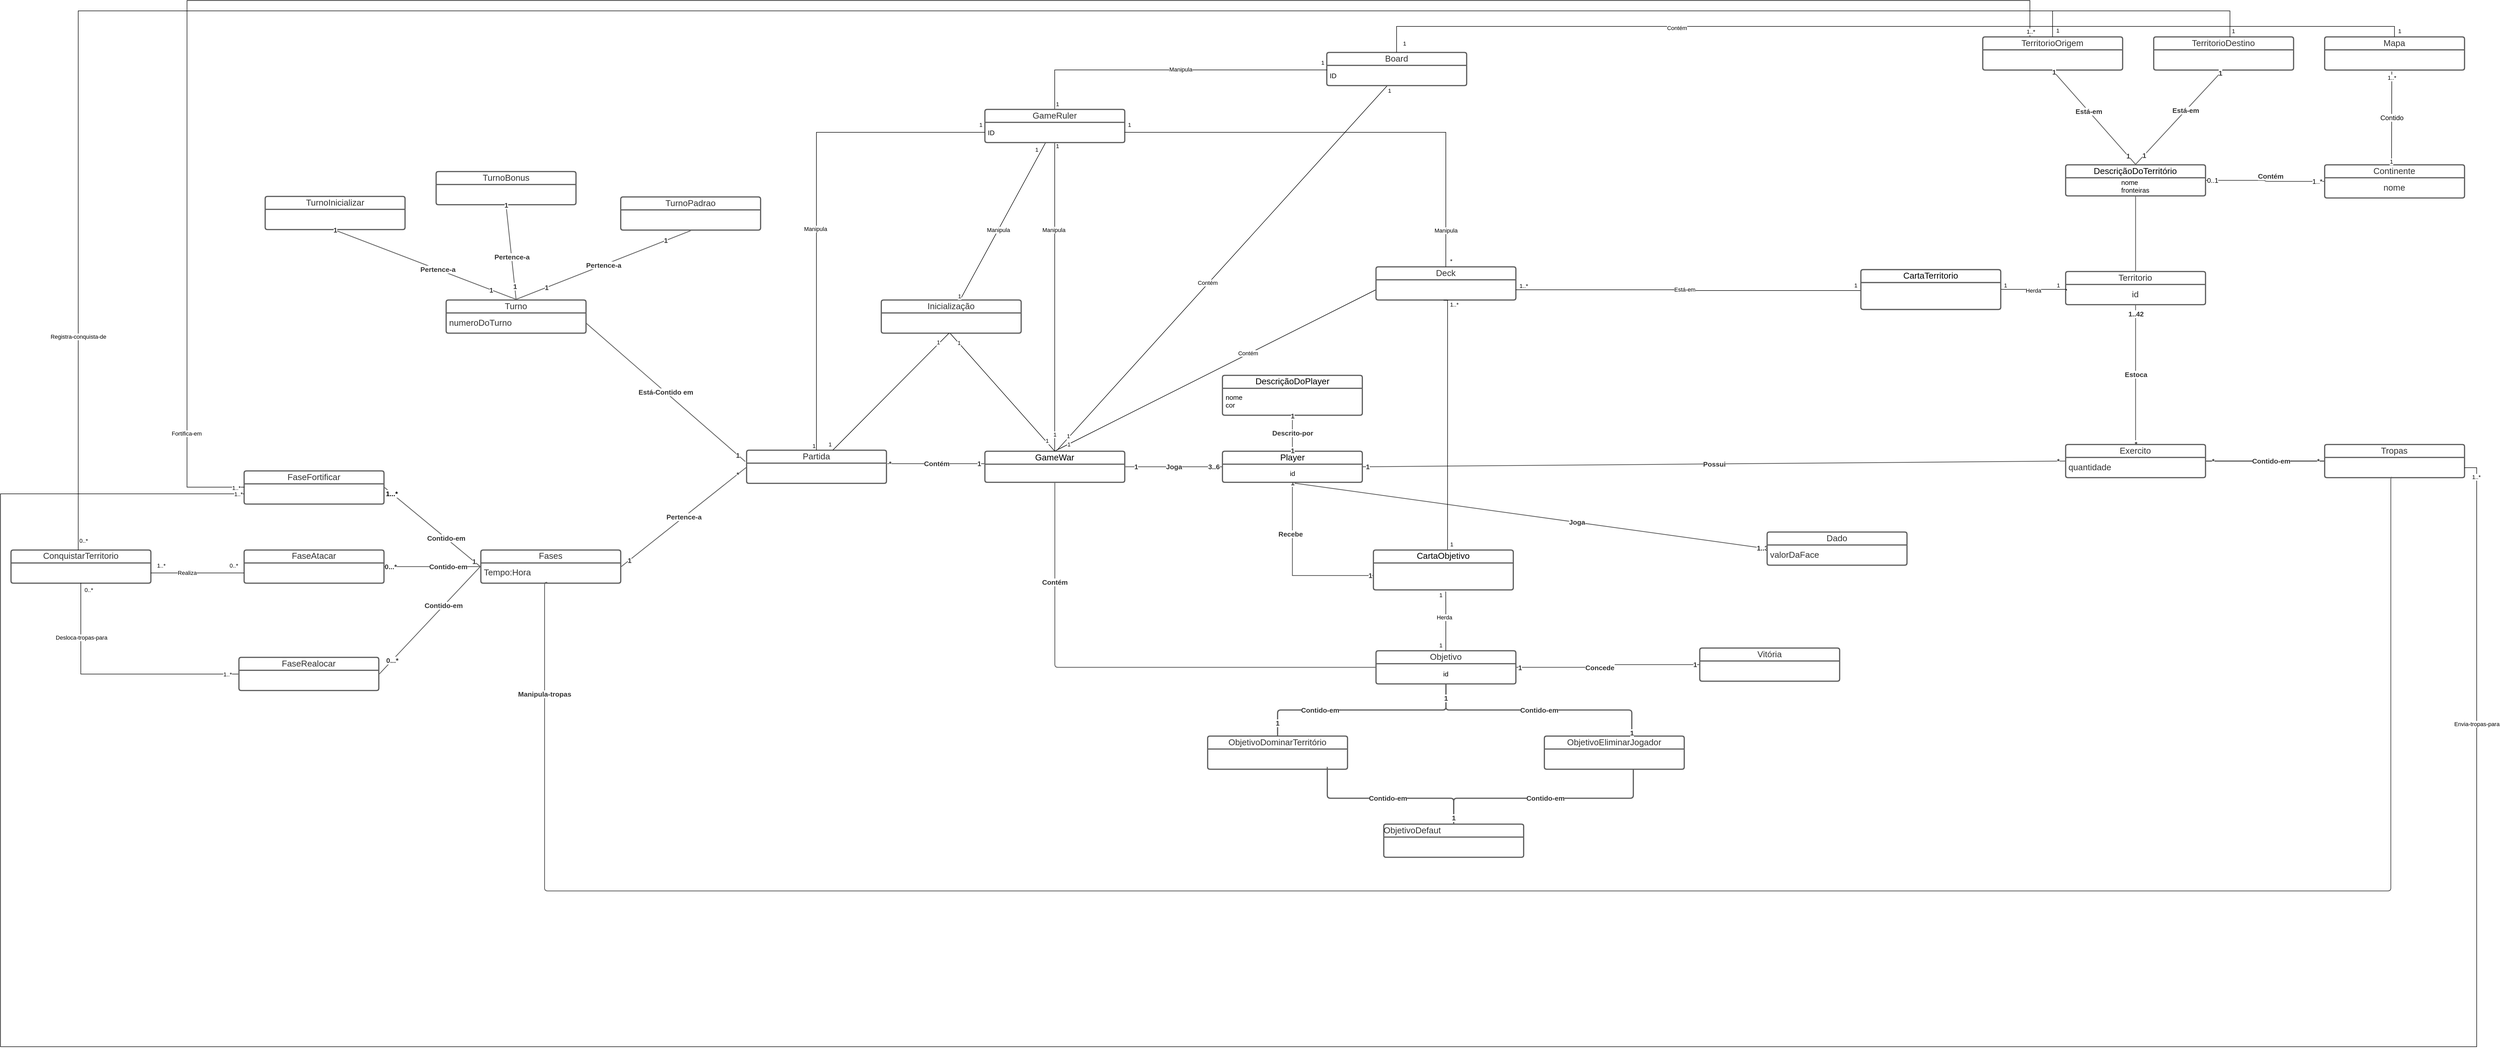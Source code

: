 <mxfile version="22.0.3" type="github">
  <diagram id="eHPpjRtKUM5f1X6wVJR9" name="Page-1">
    <mxGraphModel dx="5258" dy="2324" grid="1" gridSize="10" guides="1" tooltips="1" connect="1" arrows="1" fold="1" page="1" pageScale="1" pageWidth="850" pageHeight="1100" math="0" shadow="0">
      <root>
        <mxCell id="0" />
        <mxCell id="1" parent="0" />
        <mxCell id="207" value="" style="html=1;jettySize=18;whiteSpace=wrap;fontSize=13;strokeColor=#5E5E5E;strokeWidth=1.5;rounded=0;startArrow=none;endArrow=none;exitX=0.5;exitY=1.019;exitPerimeter=0;entryX=0;entryY=0.5;lucidId=5HRyjfB9QeC6;align=center;edgeStyle=orthogonalEdgeStyle;entryDx=0;entryDy=0;" parent="1" source="235" target="427" edge="1">
          <mxGeometry width="100" height="100" relative="1" as="geometry">
            <Array as="points">
              <mxPoint x="144" y="580" />
              <mxPoint x="300" y="580" />
            </Array>
          </mxGeometry>
        </mxCell>
        <mxCell id="208" value="Recebe" style="text;html=1;resizable=0;labelBackgroundColor=default;align=center;verticalAlign=middle;fontStyle=1;fontColor=#333333;fontSize=13.3;" parent="207" vertex="1">
          <mxGeometry x="0.35" relative="1" as="geometry">
            <mxPoint x="-52" y="-80" as="offset" />
          </mxGeometry>
        </mxCell>
        <mxCell id="209" value="1" style="text;html=1;resizable=0;labelBackgroundColor=default;align=center;verticalAlign=middle;fontStyle=1;fontColor=#333333;fontSize=13.3;" parent="207" vertex="1">
          <mxGeometry x="0.955" relative="1" as="geometry">
            <mxPoint as="offset" />
          </mxGeometry>
        </mxCell>
        <mxCell id="210" style="edgeStyle=orthogonalEdgeStyle;rounded=0;orthogonalLoop=1;jettySize=auto;html=1;exitX=0;exitY=0;exitDx=0;exitDy=0;" parent="207" source="208" target="208" edge="1">
          <mxGeometry relative="1" as="geometry" />
        </mxCell>
        <mxCell id="211" value="" style="html=1;jettySize=18;whiteSpace=wrap;fontSize=13;strokeColor=#5E5E5E;strokeWidth=1.5;rounded=0;startArrow=none;endArrow=none;exitX=1.004;exitY=0.5;exitPerimeter=0;entryX=-0.004;entryY=0.5;entryPerimeter=0;lucidId=.JRyJ6i8JRJA;align=center;" parent="1" source="235" target="243" edge="1">
          <mxGeometry width="100" height="100" relative="1" as="geometry">
            <Array as="points" />
          </mxGeometry>
        </mxCell>
        <mxCell id="212" value="Possui" style="text;html=1;resizable=0;labelBackgroundColor=default;align=center;verticalAlign=middle;fontStyle=1;fontColor=#333333;fontSize=13.3;" parent="211" vertex="1">
          <mxGeometry relative="1" as="geometry" />
        </mxCell>
        <mxCell id="213" value="1" style="text;html=1;resizable=0;labelBackgroundColor=default;align=center;verticalAlign=middle;fontStyle=1;fontColor=#333333;fontSize=13.3;" parent="211" vertex="1">
          <mxGeometry x="-0.986" relative="1" as="geometry">
            <mxPoint as="offset" />
          </mxGeometry>
        </mxCell>
        <mxCell id="214" value="*" style="text;html=1;resizable=0;labelBackgroundColor=default;align=center;verticalAlign=middle;fontStyle=1;fontColor=#333333;fontSize=13.3;" parent="211" vertex="1">
          <mxGeometry x="0.98" relative="1" as="geometry">
            <mxPoint as="offset" />
          </mxGeometry>
        </mxCell>
        <mxCell id="215" value="" style="html=1;jettySize=18;whiteSpace=wrap;fontSize=13;strokeColor=#5E5E5E;strokeWidth=1.5;rounded=1;arcSize=12;edgeStyle=orthogonalEdgeStyle;startArrow=none;endArrow=none;exitX=0.5;exitY=-0.018;exitPerimeter=0;entryX=0.5;entryY=1.018;entryPerimeter=0;lucidId=OKRykUV2qCi_;align=center;" parent="1" source="243" target="237" edge="1">
          <mxGeometry width="100" height="100" relative="1" as="geometry">
            <Array as="points" />
          </mxGeometry>
        </mxCell>
        <mxCell id="216" value="Estoca" style="text;html=1;resizable=0;labelBackgroundColor=default;align=center;verticalAlign=middle;fontStyle=1;fontColor=#333333;fontSize=13.3;" parent="215" vertex="1">
          <mxGeometry relative="1" as="geometry" />
        </mxCell>
        <mxCell id="217" value="*" style="text;html=1;resizable=0;labelBackgroundColor=default;align=center;verticalAlign=middle;fontStyle=1;fontColor=#333333;fontSize=13.3;" parent="215" vertex="1">
          <mxGeometry x="-1" relative="1" as="geometry">
            <mxPoint as="offset" />
          </mxGeometry>
        </mxCell>
        <mxCell id="218" value="1..42" style="text;html=1;resizable=0;labelBackgroundColor=default;align=center;verticalAlign=middle;fontStyle=1;fontColor=#333333;fontSize=13.3;" parent="215" vertex="1">
          <mxGeometry x="0.876" relative="1" as="geometry">
            <mxPoint as="offset" />
          </mxGeometry>
        </mxCell>
        <mxCell id="219" value="" style="html=1;jettySize=18;whiteSpace=wrap;fontSize=13;strokeColor=#5E5E5E;strokeWidth=1.5;rounded=1;arcSize=12;startArrow=none;endArrow=none;exitX=0.5;exitY=1.019;exitPerimeter=0;entryX=-0.004;entryY=0.5;entryPerimeter=0;lucidId=pR6ygLj6Zj-I;align=center;" parent="1" source="235" target="239" edge="1">
          <mxGeometry width="100" height="100" relative="1" as="geometry" />
        </mxCell>
        <mxCell id="220" value="Joga" style="text;html=1;resizable=0;labelBackgroundColor=default;align=center;verticalAlign=middle;fontStyle=1;fontColor=#333333;fontSize=13.3;" parent="219" vertex="1">
          <mxGeometry x="0.199" relative="1" as="geometry" />
        </mxCell>
        <mxCell id="221" value="1" style="text;html=1;resizable=0;labelBackgroundColor=default;align=center;verticalAlign=middle;fontStyle=1;fontColor=#333333;fontSize=13.3;" parent="219" vertex="1">
          <mxGeometry x="-1" relative="1" as="geometry">
            <mxPoint as="offset" />
          </mxGeometry>
        </mxCell>
        <mxCell id="222" value="1..3" style="text;html=1;resizable=0;labelBackgroundColor=default;align=center;verticalAlign=middle;fontStyle=1;fontColor=#333333;fontSize=13.3;" parent="219" vertex="1">
          <mxGeometry x="0.981" relative="1" as="geometry">
            <mxPoint as="offset" />
          </mxGeometry>
        </mxCell>
        <mxCell id="223" value="" style="html=1;jettySize=18;whiteSpace=wrap;fontSize=13;strokeColor=#5E5E5E;strokeWidth=1.5;rounded=0;startArrow=none;endArrow=none;exitX=0.003;exitY=-0.029;exitPerimeter=0;entryX=1.007;entryY=0.026;lucidId=j16ye~xrxjlp;align=center;exitDx=0;exitDy=0;entryDx=0;entryDy=0;entryPerimeter=0;" parent="1" source="335" target="234" edge="1">
          <mxGeometry width="100" height="100" relative="1" as="geometry">
            <Array as="points" />
          </mxGeometry>
        </mxCell>
        <mxCell id="224" value="Contém" style="text;html=1;resizable=0;labelBackgroundColor=default;align=center;verticalAlign=middle;fontStyle=1;fontColor=#333333;fontSize=13.3;" parent="223" vertex="1">
          <mxGeometry relative="1" as="geometry" />
        </mxCell>
        <mxCell id="225" value="1" style="text;html=1;resizable=0;labelBackgroundColor=default;align=center;verticalAlign=middle;fontStyle=1;fontColor=#333333;fontSize=13.3;" parent="223" vertex="1">
          <mxGeometry x="-0.874" relative="1" as="geometry">
            <mxPoint as="offset" />
          </mxGeometry>
        </mxCell>
        <mxCell id="226" value="*" style="text;html=1;resizable=0;labelBackgroundColor=default;align=center;verticalAlign=middle;fontStyle=1;fontColor=#333333;fontSize=13.3;" parent="223" vertex="1">
          <mxGeometry x="0.955" relative="1" as="geometry">
            <mxPoint as="offset" />
          </mxGeometry>
        </mxCell>
        <mxCell id="227" value="Fases" style="html=1;overflow=block;blockSpacing=1;swimlane;childLayout=stackLayout;horizontal=1;horizontalStack=0;resizeParent=1;resizeParentMax=0;resizeLast=0;collapsible=0;fontStyle=0;marginBottom=0;swimlaneFillColor=#ffffff;startSize=25;whiteSpace=wrap;fontSize=16.7;fontColor=#333333;align=center;spacing=0;strokeColor=#5e5e5e;strokeOpacity=100;rounded=1;absoluteArcSize=1;arcSize=9;strokeWidth=2.3;" parent="1" vertex="1">
          <mxGeometry x="-1423" y="530.75" width="270" height="64" as="geometry" />
        </mxCell>
        <mxCell id="228" value="&lt;div align=&quot;left&quot;&gt;Tempo:Hora&lt;/div&gt;" style="part=1;html=1;resizeHeight=0;strokeColor=none;fillColor=none;align=left;verticalAlign=middle;spacingLeft=4;spacingRight=4;overflow=hidden;rotatable=0;points=[[0,0.5],[1,0.5]];portConstraint=eastwest;swimlaneFillColor=#ffffff;strokeOpacity=100;whiteSpace=wrap;fontSize=16.7;fontColor=#333333;" parent="227" vertex="1">
          <mxGeometry y="25" width="270" height="39" as="geometry" />
        </mxCell>
        <mxCell id="229" value="" style="html=1;jettySize=18;whiteSpace=wrap;fontSize=13;strokeColor=#5E5E5E;strokeWidth=1.5;rounded=1;arcSize=12;startArrow=none;endArrow=none;exitX=1.004;exitY=0.5;exitPerimeter=0;entryX=-0.004;entryY=0.524;entryPerimeter=0;lucidId=ic7ym-YOa~ux;align=center;" parent="1" source="227" target="233" edge="1">
          <mxGeometry width="100" height="100" relative="1" as="geometry" />
        </mxCell>
        <mxCell id="230" value="Pertence-a" style="text;html=1;resizable=0;labelBackgroundColor=default;align=center;verticalAlign=middle;fontStyle=1;fontColor=#333333;fontSize=13.3;" parent="229" vertex="1">
          <mxGeometry relative="1" as="geometry" />
        </mxCell>
        <mxCell id="231" value="1" style="text;html=1;resizable=0;labelBackgroundColor=default;align=center;verticalAlign=middle;fontStyle=1;fontColor=#333333;fontSize=13.3;" parent="229" vertex="1">
          <mxGeometry x="-0.873" relative="1" as="geometry">
            <mxPoint as="offset" />
          </mxGeometry>
        </mxCell>
        <mxCell id="232" value="*" style="text;html=1;resizable=0;labelBackgroundColor=default;align=center;verticalAlign=middle;fontStyle=1;fontColor=#333333;fontSize=13.3;" parent="229" vertex="1">
          <mxGeometry x="0.865" relative="1" as="geometry">
            <mxPoint as="offset" />
          </mxGeometry>
        </mxCell>
        <mxCell id="233" value="Partida" style="html=1;overflow=block;blockSpacing=1;swimlane;childLayout=stackLayout;horizontal=1;horizontalStack=0;resizeParent=1;resizeParentMax=0;resizeLast=0;collapsible=0;fontStyle=0;marginBottom=0;swimlaneFillColor=#ffffff;startSize=25;whiteSpace=wrap;fontSize=16.7;fontColor=#333333;align=center;spacing=0;strokeColor=#5e5e5e;strokeOpacity=100;rounded=1;absoluteArcSize=1;arcSize=9;strokeWidth=2.3;" parent="1" vertex="1">
          <mxGeometry x="-910" y="338" width="270" height="64" as="geometry" />
        </mxCell>
        <mxCell id="234" value="" style="part=1;html=1;resizeHeight=0;strokeColor=none;fillColor=none;align=center;verticalAlign=middle;spacingLeft=4;spacingRight=4;overflow=hidden;rotatable=0;points=[[0,0.5],[1,0.5]];portConstraint=eastwest;swimlaneFillColor=#ffffff;strokeOpacity=100;whiteSpace=wrap;fontSize=13;" parent="233" vertex="1">
          <mxGeometry y="25" width="270" height="39" as="geometry" />
        </mxCell>
        <mxCell id="235" value="Player" style="html=1;overflow=block;blockSpacing=1;swimlane;childLayout=stackLayout;horizontal=1;horizontalStack=0;resizeParent=1;resizeParentMax=0;resizeLast=0;collapsible=0;fontStyle=0;marginBottom=0;swimlaneFillColor=#ffffff;startSize=25;whiteSpace=wrap;fontSize=16.7;align=center;spacing=0;strokeColor=#5e5e5e;strokeOpacity=100;rounded=1;absoluteArcSize=1;arcSize=9;strokeWidth=2.3;" parent="1" vertex="1">
          <mxGeometry x="8.58" y="340" width="270" height="60" as="geometry" />
        </mxCell>
        <mxCell id="236" value="id" style="part=1;html=1;resizeHeight=0;strokeColor=none;fillColor=none;align=center;verticalAlign=middle;spacingLeft=4;spacingRight=4;overflow=hidden;rotatable=0;points=[[0,0.5],[1,0.5]];portConstraint=eastwest;swimlaneFillColor=#ffffff;strokeOpacity=100;whiteSpace=wrap;fontSize=13;" parent="235" vertex="1">
          <mxGeometry y="25" width="270" height="35" as="geometry" />
        </mxCell>
        <mxCell id="237" value="Territorio" style="html=1;overflow=block;blockSpacing=1;swimlane;childLayout=stackLayout;horizontal=1;horizontalStack=0;resizeParent=1;resizeParentMax=0;resizeLast=0;collapsible=0;fontStyle=0;marginBottom=0;swimlaneFillColor=#ffffff;startSize=25;whiteSpace=wrap;fontSize=16.7;fontColor=#333333;align=center;spacing=0;strokeColor=#5e5e5e;strokeOpacity=100;rounded=1;absoluteArcSize=1;arcSize=9;strokeWidth=2.3;" parent="1" vertex="1">
          <mxGeometry x="1636.28" y="-7" width="270" height="64" as="geometry" />
        </mxCell>
        <mxCell id="238" value="id" style="part=1;html=1;resizeHeight=0;strokeColor=none;fillColor=none;align=center;verticalAlign=middle;spacingLeft=4;spacingRight=4;overflow=hidden;rotatable=0;points=[[0,0.5],[1,0.5]];portConstraint=eastwest;swimlaneFillColor=#ffffff;strokeOpacity=100;whiteSpace=wrap;fontSize=16.7;fontColor=#333333;" parent="237" vertex="1">
          <mxGeometry y="25" width="270" height="39" as="geometry" />
        </mxCell>
        <mxCell id="239" value="Dado" style="html=1;overflow=block;blockSpacing=1;swimlane;childLayout=stackLayout;horizontal=1;horizontalStack=0;resizeParent=1;resizeParentMax=0;resizeLast=0;collapsible=0;fontStyle=0;marginBottom=0;swimlaneFillColor=#ffffff;startSize=25;whiteSpace=wrap;fontSize=16.7;fontColor=#333333;align=center;spacing=0;strokeColor=#5e5e5e;strokeOpacity=100;rounded=1;absoluteArcSize=1;arcSize=9;strokeWidth=2.3;" parent="1" vertex="1">
          <mxGeometry x="1060" y="496" width="270" height="64" as="geometry" />
        </mxCell>
        <mxCell id="240" value="&lt;div align=&quot;left&quot;&gt;valorDaFace&lt;/div&gt;" style="part=1;html=1;resizeHeight=0;strokeColor=none;fillColor=none;align=left;verticalAlign=middle;spacingLeft=4;spacingRight=4;overflow=hidden;rotatable=0;points=[[0,0.5],[1,0.5]];portConstraint=eastwest;swimlaneFillColor=#ffffff;strokeOpacity=100;whiteSpace=wrap;fontSize=16.7;fontColor=#333333;" parent="239" vertex="1">
          <mxGeometry y="25" width="270" height="39" as="geometry" />
        </mxCell>
        <mxCell id="241" value="Objetivo" style="html=1;overflow=block;blockSpacing=1;swimlane;childLayout=stackLayout;horizontal=1;horizontalStack=0;resizeParent=1;resizeParentMax=0;resizeLast=0;collapsible=0;fontStyle=0;marginBottom=0;swimlaneFillColor=#ffffff;startSize=25;whiteSpace=wrap;fontSize=16.7;fontColor=#333333;align=center;spacing=0;strokeColor=#5e5e5e;strokeOpacity=100;rounded=1;absoluteArcSize=1;arcSize=9;strokeWidth=2.3;" parent="1" vertex="1">
          <mxGeometry x="305" y="725.27" width="270" height="64" as="geometry" />
        </mxCell>
        <mxCell id="242" value="id" style="part=1;html=1;resizeHeight=0;strokeColor=none;fillColor=none;align=center;verticalAlign=middle;spacingLeft=4;spacingRight=4;overflow=hidden;rotatable=0;points=[[0,0.5],[1,0.5]];portConstraint=eastwest;swimlaneFillColor=#ffffff;strokeOpacity=100;whiteSpace=wrap;fontSize=13;" parent="241" vertex="1">
          <mxGeometry y="25" width="270" height="39" as="geometry" />
        </mxCell>
        <mxCell id="243" value="Exercito" style="html=1;overflow=block;blockSpacing=1;swimlane;childLayout=stackLayout;horizontal=1;horizontalStack=0;resizeParent=1;resizeParentMax=0;resizeLast=0;collapsible=0;fontStyle=0;marginBottom=0;swimlaneFillColor=#ffffff;startSize=25;whiteSpace=wrap;fontSize=16.7;fontColor=#333333;align=center;spacing=0;strokeColor=#5e5e5e;strokeOpacity=100;rounded=1;absoluteArcSize=1;arcSize=9;strokeWidth=2.3;" parent="1" vertex="1">
          <mxGeometry x="1636.28" y="327" width="270" height="64" as="geometry" />
        </mxCell>
        <mxCell id="244" value="&lt;div align=&quot;left&quot;&gt;quantidade&lt;/div&gt;" style="part=1;html=1;resizeHeight=0;strokeColor=none;fillColor=none;align=left;verticalAlign=middle;spacingLeft=4;spacingRight=4;overflow=hidden;rotatable=0;points=[[0,0.5],[1,0.5]];portConstraint=eastwest;swimlaneFillColor=#ffffff;strokeOpacity=100;whiteSpace=wrap;fontSize=16.7;fontColor=#333333;" parent="243" vertex="1">
          <mxGeometry y="25" width="270" height="39" as="geometry" />
        </mxCell>
        <mxCell id="245" value="FaseFortificar" style="html=1;overflow=block;blockSpacing=1;swimlane;childLayout=stackLayout;horizontal=1;horizontalStack=0;resizeParent=1;resizeParentMax=0;resizeLast=0;collapsible=0;fontStyle=0;marginBottom=0;swimlaneFillColor=#ffffff;startSize=25;whiteSpace=wrap;fontSize=16.7;fontColor=#333333;align=center;spacing=0;strokeColor=#5e5e5e;strokeOpacity=100;rounded=1;absoluteArcSize=1;arcSize=9;strokeWidth=2.3;" parent="1" vertex="1">
          <mxGeometry x="-1880" y="378" width="270" height="64" as="geometry" />
        </mxCell>
        <mxCell id="246" value="" style="part=1;html=1;resizeHeight=0;strokeColor=none;fillColor=none;align=center;verticalAlign=middle;spacingLeft=4;spacingRight=4;overflow=hidden;rotatable=0;points=[[0,0.5],[1,0.5]];portConstraint=eastwest;swimlaneFillColor=#ffffff;strokeOpacity=100;whiteSpace=wrap;fontSize=13;" parent="245" vertex="1">
          <mxGeometry y="25" width="270" height="39" as="geometry" />
        </mxCell>
        <mxCell id="247" value="FaseAtacar" style="html=1;overflow=block;blockSpacing=1;swimlane;childLayout=stackLayout;horizontal=1;horizontalStack=0;resizeParent=1;resizeParentMax=0;resizeLast=0;collapsible=0;fontStyle=0;marginBottom=0;swimlaneFillColor=#ffffff;startSize=25;whiteSpace=wrap;fontSize=16.7;fontColor=#333333;align=center;spacing=0;strokeColor=#5e5e5e;strokeOpacity=100;rounded=1;absoluteArcSize=1;arcSize=9;strokeWidth=2.3;" parent="1" vertex="1">
          <mxGeometry x="-1880" y="530.75" width="270" height="64" as="geometry" />
        </mxCell>
        <mxCell id="248" value="" style="part=1;html=1;resizeHeight=0;strokeColor=none;fillColor=none;align=center;verticalAlign=middle;spacingLeft=4;spacingRight=4;overflow=hidden;rotatable=0;points=[[0,0.5],[1,0.5]];portConstraint=eastwest;swimlaneFillColor=#ffffff;strokeOpacity=100;whiteSpace=wrap;fontSize=13;" parent="247" vertex="1">
          <mxGeometry y="25" width="270" height="39" as="geometry" />
        </mxCell>
        <mxCell id="249" value="FaseRealocar" style="html=1;overflow=block;blockSpacing=1;swimlane;childLayout=stackLayout;horizontal=1;horizontalStack=0;resizeParent=1;resizeParentMax=0;resizeLast=0;collapsible=0;fontStyle=0;marginBottom=0;swimlaneFillColor=#ffffff;startSize=25;whiteSpace=wrap;fontSize=16.7;fontColor=#333333;align=center;spacing=0;strokeColor=#5e5e5e;strokeOpacity=100;rounded=1;absoluteArcSize=1;arcSize=9;strokeWidth=2.3;" parent="1" vertex="1">
          <mxGeometry x="-1890" y="738" width="270" height="64" as="geometry" />
        </mxCell>
        <mxCell id="250" value="" style="part=1;html=1;resizeHeight=0;strokeColor=none;fillColor=none;align=center;verticalAlign=middle;spacingLeft=4;spacingRight=4;overflow=hidden;rotatable=0;points=[[0,0.5],[1,0.5]];portConstraint=eastwest;swimlaneFillColor=#ffffff;strokeOpacity=100;whiteSpace=wrap;fontSize=13;" parent="249" vertex="1">
          <mxGeometry y="25" width="270" height="39" as="geometry" />
        </mxCell>
        <mxCell id="251" value="" style="html=1;jettySize=18;whiteSpace=wrap;fontSize=13;strokeColor=#5E5E5E;strokeWidth=1.5;rounded=0;startArrow=none;endArrow=none;exitX=1.004;exitY=0.5;exitPerimeter=0;entryX=-0.004;entryY=0.5;entryPerimeter=0;lucidId=03fALjLhYcYY;align=center;" parent="1" source="245" target="227" edge="1">
          <mxGeometry width="100" height="100" relative="1" as="geometry">
            <Array as="points" />
          </mxGeometry>
        </mxCell>
        <mxCell id="252" value="Contido-em" style="text;html=1;resizable=0;labelBackgroundColor=default;align=center;verticalAlign=middle;fontStyle=1;fontColor=#333333;fontSize=13.3;" parent="251" vertex="1">
          <mxGeometry x="0.281" relative="1" as="geometry" />
        </mxCell>
        <mxCell id="253" value="1" style="text;html=1;resizable=0;labelBackgroundColor=default;align=center;verticalAlign=middle;fontStyle=1;fontColor=#333333;fontSize=13.3;" parent="251" vertex="1">
          <mxGeometry x="0.869" relative="1" as="geometry">
            <mxPoint as="offset" />
          </mxGeometry>
        </mxCell>
        <mxCell id="254" value="1...*" style="text;html=1;resizable=0;labelBackgroundColor=default;align=center;verticalAlign=middle;fontStyle=1;fontSize=13;" parent="251" vertex="1">
          <mxGeometry x="-0.851" relative="1" as="geometry">
            <mxPoint as="offset" />
          </mxGeometry>
        </mxCell>
        <mxCell id="255" value="" style="html=1;jettySize=18;whiteSpace=wrap;fontSize=13;strokeColor=#5E5E5E;strokeWidth=1.5;rounded=1;arcSize=12;edgeStyle=orthogonalEdgeStyle;startArrow=none;endArrow=none;exitX=1.004;exitY=0.5;exitPerimeter=0;entryX=-0.004;entryY=0.5;entryPerimeter=0;lucidId=f5fABDdCmkVi;align=center;" parent="1" source="247" target="227" edge="1">
          <mxGeometry width="100" height="100" relative="1" as="geometry">
            <Array as="points" />
          </mxGeometry>
        </mxCell>
        <mxCell id="256" value="0...*" style="text;html=1;resizable=0;labelBackgroundColor=default;align=center;verticalAlign=middle;fontStyle=1;fontColor=#333333;fontSize=13.3;" parent="255" vertex="1">
          <mxGeometry x="-0.872" relative="1" as="geometry">
            <mxPoint as="offset" />
          </mxGeometry>
        </mxCell>
        <mxCell id="257" value="Contido-em" style="text;html=1;resizable=0;labelBackgroundColor=default;align=center;verticalAlign=middle;fontStyle=1;fontColor=#333333;fontSize=13.3;" parent="255" vertex="1">
          <mxGeometry x="0.328" relative="1" as="geometry" />
        </mxCell>
        <mxCell id="258" value="" style="html=1;jettySize=18;whiteSpace=wrap;fontSize=13;strokeColor=#5E5E5E;strokeWidth=1.5;rounded=0;startArrow=none;endArrow=none;exitX=1.004;exitY=0.5;exitPerimeter=0;entryX=-0.004;entryY=0.5;entryPerimeter=0;lucidId=l5fAMesn.4vy;align=center;" parent="1" source="249" target="227" edge="1">
          <mxGeometry width="100" height="100" relative="1" as="geometry">
            <Array as="points" />
          </mxGeometry>
        </mxCell>
        <mxCell id="259" value="0...*" style="text;html=1;resizable=0;labelBackgroundColor=default;align=center;verticalAlign=middle;fontStyle=1;fontColor=#333333;fontSize=13.3;" parent="258" vertex="1">
          <mxGeometry x="-0.752" relative="1" as="geometry">
            <mxPoint as="offset" />
          </mxGeometry>
        </mxCell>
        <mxCell id="260" value="Contido-em" style="text;html=1;resizable=0;labelBackgroundColor=default;align=center;verticalAlign=middle;fontStyle=1;fontColor=#333333;fontSize=13.3;" parent="258" vertex="1">
          <mxGeometry x="0.273" relative="1" as="geometry" />
        </mxCell>
        <mxCell id="261" value="Continente" style="html=1;overflow=block;blockSpacing=1;swimlane;childLayout=stackLayout;horizontal=1;horizontalStack=0;resizeParent=1;resizeParentMax=0;resizeLast=0;collapsible=0;fontStyle=0;marginBottom=0;swimlaneFillColor=#ffffff;startSize=25;whiteSpace=wrap;fontSize=16.7;fontColor=#333333;align=center;spacing=0;strokeColor=#5e5e5e;strokeOpacity=100;rounded=1;absoluteArcSize=1;arcSize=9;strokeWidth=2.3;" parent="1" vertex="1">
          <mxGeometry x="2136.28" y="-213" width="270" height="64" as="geometry" />
        </mxCell>
        <mxCell id="262" value="nome" style="part=1;html=1;resizeHeight=0;strokeColor=none;fillColor=none;align=center;verticalAlign=middle;spacingLeft=4;spacingRight=4;overflow=hidden;rotatable=0;points=[[0,0.5],[1,0.5]];portConstraint=eastwest;swimlaneFillColor=#ffffff;strokeOpacity=100;whiteSpace=wrap;fontSize=16.7;fontColor=#333333;" parent="261" vertex="1">
          <mxGeometry y="25" width="270" height="39" as="geometry" />
        </mxCell>
        <mxCell id="263" value="" style="html=1;jettySize=18;whiteSpace=wrap;fontSize=13;strokeColor=#5E5E5E;strokeWidth=1.5;rounded=1;arcSize=12;edgeStyle=orthogonalEdgeStyle;startArrow=none;endArrow=none;exitX=-0.004;exitY=0.5;exitPerimeter=0;entryX=1.004;entryY=0.5;entryPerimeter=0;lucidId=ZggAJ.CfdNf1;align=center;" parent="1" source="261" target="354" edge="1">
          <mxGeometry width="100" height="100" relative="1" as="geometry">
            <Array as="points" />
          </mxGeometry>
        </mxCell>
        <mxCell id="264" value="Contém" style="text;html=1;resizable=0;labelBackgroundColor=default;align=center;verticalAlign=middle;fontStyle=1;fontColor=#333333;fontSize=13.3;" parent="263" vertex="1">
          <mxGeometry x="-0.104" relative="1" as="geometry">
            <mxPoint y="-10" as="offset" />
          </mxGeometry>
        </mxCell>
        <mxCell id="265" value="1..*" style="text;html=1;resizable=0;labelBackgroundColor=default;align=center;verticalAlign=middle;fontSize=13;" parent="263" vertex="1">
          <mxGeometry x="-0.885" relative="1" as="geometry">
            <mxPoint as="offset" />
          </mxGeometry>
        </mxCell>
        <mxCell id="266" value="0..1" style="text;html=1;resizable=0;labelBackgroundColor=default;align=center;verticalAlign=middle;fontSize=13;" parent="263" vertex="1">
          <mxGeometry x="0.888" relative="1" as="geometry">
            <mxPoint as="offset" />
          </mxGeometry>
        </mxCell>
        <mxCell id="267" value="ObjetivoDefaut" style="html=1;overflow=block;blockSpacing=1;swimlane;childLayout=stackLayout;horizontal=1;horizontalStack=0;resizeParent=1;resizeParentMax=0;resizeLast=0;collapsible=0;fontStyle=0;marginBottom=0;swimlaneFillColor=#ffffff;startSize=25;whiteSpace=wrap;fontSize=16.7;fontColor=#333333;align=left;spacing=0;strokeColor=#5e5e5e;strokeOpacity=100;rounded=1;absoluteArcSize=1;arcSize=9;strokeWidth=2.3;" parent="1" vertex="1">
          <mxGeometry x="320" y="1060" width="270" height="64" as="geometry" />
        </mxCell>
        <mxCell id="268" value="" style="part=1;html=1;resizeHeight=0;strokeColor=none;fillColor=none;align=left;verticalAlign=middle;spacingLeft=4;spacingRight=4;overflow=hidden;rotatable=0;points=[[0,0.5],[1,0.5]];portConstraint=eastwest;swimlaneFillColor=#ffffff;strokeOpacity=100;whiteSpace=wrap;fontSize=13;" parent="267" vertex="1">
          <mxGeometry y="25" width="270" height="39" as="geometry" />
        </mxCell>
        <mxCell id="269" value="ObjetivoDominarTerritório" style="html=1;overflow=block;blockSpacing=1;swimlane;childLayout=stackLayout;horizontal=1;horizontalStack=0;resizeParent=1;resizeParentMax=0;resizeLast=0;collapsible=0;fontStyle=0;marginBottom=0;swimlaneFillColor=#ffffff;startSize=25;whiteSpace=wrap;fontSize=16.7;fontColor=#333333;align=center;spacing=0;strokeColor=#5e5e5e;strokeOpacity=100;rounded=1;absoluteArcSize=1;arcSize=9;strokeWidth=2.3;" parent="1" vertex="1">
          <mxGeometry x="-20" y="890" width="270" height="64" as="geometry" />
        </mxCell>
        <mxCell id="270" value="" style="part=1;html=1;resizeHeight=0;strokeColor=none;fillColor=none;align=center;verticalAlign=middle;spacingLeft=4;spacingRight=4;overflow=hidden;rotatable=0;points=[[0,0.5],[1,0.5]];portConstraint=eastwest;swimlaneFillColor=#ffffff;strokeOpacity=100;whiteSpace=wrap;fontSize=13;" parent="269" vertex="1">
          <mxGeometry y="25" width="270" height="39" as="geometry" />
        </mxCell>
        <mxCell id="271" value="ObjetivoEliminarJogador" style="html=1;overflow=block;blockSpacing=1;swimlane;childLayout=stackLayout;horizontal=1;horizontalStack=0;resizeParent=1;resizeParentMax=0;resizeLast=0;collapsible=0;fontStyle=0;marginBottom=0;swimlaneFillColor=#ffffff;startSize=25;whiteSpace=wrap;fontSize=16.7;fontColor=#333333;align=center;spacing=0;strokeColor=#5e5e5e;strokeOpacity=100;rounded=1;absoluteArcSize=1;arcSize=9;strokeWidth=2.3;" parent="1" vertex="1">
          <mxGeometry x="630" y="890" width="270" height="64" as="geometry" />
        </mxCell>
        <mxCell id="272" value="" style="part=1;html=1;resizeHeight=0;strokeColor=none;fillColor=none;align=center;verticalAlign=middle;spacingLeft=4;spacingRight=4;overflow=hidden;rotatable=0;points=[[0,0.5],[1,0.5]];portConstraint=eastwest;swimlaneFillColor=#ffffff;strokeOpacity=100;whiteSpace=wrap;fontSize=13;" parent="271" vertex="1">
          <mxGeometry y="25" width="270" height="39" as="geometry" />
        </mxCell>
        <mxCell id="273" value="" style="html=1;jettySize=18;whiteSpace=wrap;fontSize=13;strokeColor=#5E5E5E;strokeWidth=2.3;rounded=1;arcSize=12;edgeStyle=orthogonalEdgeStyle;startArrow=none;endArrow=none;exitX=0.5;exitY=-0.018;exitPerimeter=0;entryX=0.5;entryY=1.018;entryPerimeter=0;lucidId=rJgAQ0wlxhJF;align=center;" parent="1" source="267" edge="1">
          <mxGeometry width="100" height="100" relative="1" as="geometry">
            <Array as="points">
              <mxPoint x="455" y="1010" />
              <mxPoint x="211" y="1010" />
              <mxPoint x="211" y="950" />
            </Array>
            <mxPoint x="210" y="950.422" as="targetPoint" />
          </mxGeometry>
        </mxCell>
        <mxCell id="274" value="Contido-em" style="text;html=1;resizable=0;labelBackgroundColor=default;align=center;verticalAlign=middle;fontStyle=1;fontColor=#333333;fontSize=13.3;" parent="273" vertex="1">
          <mxGeometry relative="1" as="geometry" />
        </mxCell>
        <mxCell id="275" value="1" style="text;html=1;resizable=0;labelBackgroundColor=default;align=center;verticalAlign=middle;fontStyle=1;fontColor=#333333;fontSize=13.3;" parent="273" vertex="1">
          <mxGeometry x="-0.95" relative="1" as="geometry">
            <mxPoint as="offset" />
          </mxGeometry>
        </mxCell>
        <mxCell id="276" value="" style="html=1;jettySize=18;whiteSpace=wrap;fontSize=13;strokeColor=#5E5E5E;strokeWidth=2.3;rounded=1;arcSize=12;edgeStyle=orthogonalEdgeStyle;startArrow=none;endArrow=none;exitX=0.625;exitY=-0.007;exitPerimeter=0;entryX=0.5;entryY=1.018;entryPerimeter=0;lucidId=DJgAo~n638NL;align=center;exitDx=0;exitDy=0;" parent="1" source="271" target="241" edge="1">
          <mxGeometry width="100" height="100" relative="1" as="geometry">
            <Array as="points" />
            <mxPoint x="810" y="1054.118" as="sourcePoint" />
          </mxGeometry>
        </mxCell>
        <mxCell id="277" value="Contido-em" style="text;html=1;resizable=0;labelBackgroundColor=default;align=center;verticalAlign=middle;fontStyle=1;fontColor=#333333;fontSize=13.3;" parent="276" vertex="1">
          <mxGeometry relative="1" as="geometry" />
        </mxCell>
        <mxCell id="278" value="1" style="text;html=1;resizable=0;labelBackgroundColor=default;align=center;verticalAlign=middle;fontStyle=1;fontColor=#333333;fontSize=13.3;" parent="276" vertex="1">
          <mxGeometry x="-0.973" relative="1" as="geometry">
            <mxPoint as="offset" />
          </mxGeometry>
        </mxCell>
        <mxCell id="279" value="" style="html=1;jettySize=18;whiteSpace=wrap;fontSize=13;strokeColor=#5E5E5E;strokeWidth=2.3;rounded=1;arcSize=12;edgeStyle=orthogonalEdgeStyle;startArrow=none;endArrow=none;exitX=0.5;exitY=0;entryX=0.5;entryY=1.018;entryPerimeter=0;lucidId=VJgAjEvVEZnG;align=center;exitDx=0;exitDy=0;" parent="1" source="269" target="241" edge="1">
          <mxGeometry width="100" height="100" relative="1" as="geometry">
            <Array as="points" />
            <mxPoint x="210" y="884.118" as="sourcePoint" />
          </mxGeometry>
        </mxCell>
        <mxCell id="280" value="Contido-em" style="text;html=1;resizable=0;labelBackgroundColor=default;align=center;verticalAlign=middle;fontStyle=1;fontColor=#333333;fontSize=13.3;" parent="279" vertex="1">
          <mxGeometry x="-0.379" relative="1" as="geometry" />
        </mxCell>
        <mxCell id="281" value="1" style="text;html=1;resizable=0;labelBackgroundColor=default;align=center;verticalAlign=middle;fontStyle=1;fontColor=#333333;fontSize=13.3;" parent="279" vertex="1">
          <mxGeometry x="0.875" relative="1" as="geometry">
            <mxPoint as="offset" />
          </mxGeometry>
        </mxCell>
        <mxCell id="282" value="1" style="text;html=1;resizable=0;labelBackgroundColor=default;align=center;verticalAlign=middle;fontStyle=1;fontColor=#333333;fontSize=13.3;" parent="279" vertex="1">
          <mxGeometry x="-0.882" relative="1" as="geometry">
            <mxPoint as="offset" />
          </mxGeometry>
        </mxCell>
        <mxCell id="283" value="Tropas" style="html=1;overflow=block;blockSpacing=1;swimlane;childLayout=stackLayout;horizontal=1;horizontalStack=0;resizeParent=1;resizeParentMax=0;resizeLast=0;collapsible=0;fontStyle=0;marginBottom=0;swimlaneFillColor=#ffffff;startSize=25;whiteSpace=wrap;fontSize=16.7;fontColor=#333333;align=center;spacing=0;strokeColor=#5e5e5e;strokeOpacity=100;rounded=1;absoluteArcSize=1;arcSize=9;strokeWidth=2.3;" parent="1" vertex="1">
          <mxGeometry x="2136.28" y="327" width="270" height="64" as="geometry" />
        </mxCell>
        <mxCell id="284" value="" style="part=1;html=1;resizeHeight=0;strokeColor=none;fillColor=none;align=center;verticalAlign=middle;spacingLeft=4;spacingRight=4;overflow=hidden;rotatable=0;points=[[0,0.5],[1,0.5]];portConstraint=eastwest;swimlaneFillColor=#ffffff;strokeOpacity=100;whiteSpace=wrap;fontSize=13;" parent="283" vertex="1">
          <mxGeometry y="25" width="270" height="39" as="geometry" />
        </mxCell>
        <mxCell id="285" value="" style="html=1;jettySize=18;whiteSpace=wrap;fontSize=13;strokeColor=#5E5E5E;strokeWidth=2.3;rounded=1;arcSize=12;edgeStyle=orthogonalEdgeStyle;startArrow=none;endArrow=none;exitX=-0.004;exitY=0.5;exitPerimeter=0;entryX=1.004;entryY=0.5;entryPerimeter=0;lucidId=XKgAQjtWgNsJ;align=center;" parent="1" source="283" target="243" edge="1">
          <mxGeometry width="100" height="100" relative="1" as="geometry">
            <Array as="points" />
          </mxGeometry>
        </mxCell>
        <mxCell id="286" value="*" style="text;html=1;resizable=0;labelBackgroundColor=default;align=center;verticalAlign=middle;fontStyle=1;fontColor=#333333;fontSize=13.3;" parent="285" vertex="1">
          <mxGeometry x="-0.9" relative="1" as="geometry">
            <mxPoint as="offset" />
          </mxGeometry>
        </mxCell>
        <mxCell id="287" value="*" style="text;html=1;resizable=0;labelBackgroundColor=default;align=center;verticalAlign=middle;fontStyle=1;fontColor=#333333;fontSize=13.3;" parent="285" vertex="1">
          <mxGeometry x="0.877" relative="1" as="geometry">
            <mxPoint as="offset" />
          </mxGeometry>
        </mxCell>
        <mxCell id="288" value="Contido-em" style="text;html=1;resizable=0;labelBackgroundColor=default;align=center;verticalAlign=middle;fontStyle=1;fontColor=#333333;fontSize=13.3;" parent="285" vertex="1">
          <mxGeometry x="-0.103" relative="1" as="geometry" />
        </mxCell>
        <mxCell id="289" value="TerritorioOrigem" style="html=1;overflow=block;blockSpacing=1;swimlane;childLayout=stackLayout;horizontal=1;horizontalStack=0;resizeParent=1;resizeParentMax=0;resizeLast=0;collapsible=0;fontStyle=0;marginBottom=0;swimlaneFillColor=#ffffff;startSize=25;whiteSpace=wrap;fontSize=16.7;fontColor=#333333;align=center;spacing=0;strokeColor=#5e5e5e;strokeOpacity=100;rounded=1;absoluteArcSize=1;arcSize=9;strokeWidth=2.3;" parent="1" vertex="1">
          <mxGeometry x="1476.28" y="-460" width="270" height="64" as="geometry" />
        </mxCell>
        <mxCell id="290" value="" style="part=1;html=1;resizeHeight=0;strokeColor=none;fillColor=none;align=center;verticalAlign=middle;spacingLeft=4;spacingRight=4;overflow=hidden;rotatable=0;points=[[0,0.5],[1,0.5]];portConstraint=eastwest;swimlaneFillColor=#ffffff;strokeOpacity=100;whiteSpace=wrap;fontSize=13;" parent="289" vertex="1">
          <mxGeometry y="25" width="270" height="39" as="geometry" />
        </mxCell>
        <mxCell id="291" value="TerritorioDestino" style="html=1;overflow=block;blockSpacing=1;swimlane;childLayout=stackLayout;horizontal=1;horizontalStack=0;resizeParent=1;resizeParentMax=0;resizeLast=0;collapsible=0;fontStyle=0;marginBottom=0;swimlaneFillColor=#ffffff;startSize=25;whiteSpace=wrap;fontSize=16.7;fontColor=#333333;align=center;spacing=0;strokeColor=#5e5e5e;strokeOpacity=100;rounded=1;absoluteArcSize=1;arcSize=9;strokeWidth=2.3;" parent="1" vertex="1">
          <mxGeometry x="1806.28" y="-460" width="270" height="64" as="geometry" />
        </mxCell>
        <mxCell id="292" value="" style="part=1;html=1;resizeHeight=0;strokeColor=none;fillColor=none;align=center;verticalAlign=middle;spacingLeft=4;spacingRight=4;overflow=hidden;rotatable=0;points=[[0,0.5],[1,0.5]];portConstraint=eastwest;swimlaneFillColor=#ffffff;strokeOpacity=100;whiteSpace=wrap;fontSize=13;" parent="291" vertex="1">
          <mxGeometry y="25" width="270" height="39" as="geometry" />
        </mxCell>
        <mxCell id="293" value="" style="html=1;jettySize=18;whiteSpace=wrap;fontSize=13;strokeColor=#5E5E5E;strokeWidth=1.5;rounded=0;startArrow=none;endArrow=none;exitX=0.5;exitY=-0.015;exitPerimeter=0;entryX=0.5;entryY=1.018;entryPerimeter=0;lucidId=_KoA1FjeEuoL;align=center;" parent="1" source="354" target="289" edge="1">
          <mxGeometry width="100" height="100" relative="1" as="geometry">
            <Array as="points" />
          </mxGeometry>
        </mxCell>
        <mxCell id="294" value="1" style="text;html=1;resizable=0;labelBackgroundColor=default;align=center;verticalAlign=middle;fontStyle=1;fontColor=#333333;fontSize=13.3;" parent="293" vertex="1">
          <mxGeometry x="-0.823" relative="1" as="geometry">
            <mxPoint as="offset" />
          </mxGeometry>
        </mxCell>
        <mxCell id="295" value="1" style="text;html=1;resizable=0;labelBackgroundColor=default;align=center;verticalAlign=middle;fontStyle=1;fontColor=#333333;fontSize=13.3;" parent="293" vertex="1">
          <mxGeometry x="0.971" relative="1" as="geometry">
            <mxPoint as="offset" />
          </mxGeometry>
        </mxCell>
        <mxCell id="296" value="Está-em" style="text;html=1;resizable=0;labelBackgroundColor=default;align=center;verticalAlign=middle;fontStyle=1;fontColor=#333333;fontSize=13.3;" parent="293" vertex="1">
          <mxGeometry x="0.126" relative="1" as="geometry" />
        </mxCell>
        <mxCell id="297" value="" style="html=1;jettySize=18;whiteSpace=wrap;fontSize=13;strokeColor=#5E5E5E;strokeWidth=1.5;rounded=0;startArrow=none;endArrow=none;exitX=0.5;exitY=-0.015;exitPerimeter=0;entryX=0.492;entryY=1.018;entryPerimeter=0;lucidId=aLoAtnJwVyGv;align=center;" parent="1" source="354" target="291" edge="1">
          <mxGeometry width="100" height="100" relative="1" as="geometry">
            <Array as="points" />
          </mxGeometry>
        </mxCell>
        <mxCell id="298" value="1" style="text;html=1;resizable=0;labelBackgroundColor=default;align=center;verticalAlign=middle;fontStyle=1;fontColor=#333333;fontSize=13.3;" parent="297" vertex="1">
          <mxGeometry x="-0.81" relative="1" as="geometry">
            <mxPoint as="offset" />
          </mxGeometry>
        </mxCell>
        <mxCell id="299" value="1" style="text;html=1;resizable=0;labelBackgroundColor=default;align=center;verticalAlign=middle;fontStyle=1;fontColor=#333333;fontSize=13.3;" parent="297" vertex="1">
          <mxGeometry x="0.945" relative="1" as="geometry">
            <mxPoint as="offset" />
          </mxGeometry>
        </mxCell>
        <mxCell id="300" value="Está-em" style="text;html=1;resizable=0;labelBackgroundColor=default;align=center;verticalAlign=middle;fontStyle=1;fontColor=#333333;fontSize=13.3;" parent="297" vertex="1">
          <mxGeometry x="0.156" relative="1" as="geometry" />
        </mxCell>
        <mxCell id="301" value="Vitória" style="html=1;overflow=block;blockSpacing=1;swimlane;childLayout=stackLayout;horizontal=1;horizontalStack=0;resizeParent=1;resizeParentMax=0;resizeLast=0;collapsible=0;fontStyle=0;marginBottom=0;swimlaneFillColor=#ffffff;startSize=25;whiteSpace=wrap;fontSize=16.7;fontColor=#333333;align=center;spacing=0;strokeColor=#5e5e5e;strokeOpacity=100;rounded=1;absoluteArcSize=1;arcSize=9;strokeWidth=2.3;" parent="1" vertex="1">
          <mxGeometry x="930" y="720" width="270" height="64" as="geometry" />
        </mxCell>
        <mxCell id="302" value="" style="part=1;html=1;resizeHeight=0;strokeColor=none;fillColor=none;align=center;verticalAlign=middle;spacingLeft=4;spacingRight=4;overflow=hidden;rotatable=0;points=[[0,0.5],[1,0.5]];portConstraint=eastwest;swimlaneFillColor=#ffffff;strokeOpacity=100;whiteSpace=wrap;fontSize=13;" parent="301" vertex="1">
          <mxGeometry y="25" width="270" height="39" as="geometry" />
        </mxCell>
        <mxCell id="303" value="" style="html=1;jettySize=18;whiteSpace=wrap;fontSize=13;strokeColor=#5E5E5E;strokeWidth=1.5;rounded=1;arcSize=12;edgeStyle=orthogonalEdgeStyle;startArrow=none;endArrow=none;exitX=1.004;exitY=0.5;exitPerimeter=0;entryX=-0.004;entryY=0.5;entryPerimeter=0;lucidId=2.oAl.fwIFDd;align=center;" parent="1" source="241" target="301" edge="1">
          <mxGeometry width="100" height="100" relative="1" as="geometry">
            <Array as="points" />
          </mxGeometry>
        </mxCell>
        <mxCell id="304" value="1" style="text;html=1;resizable=0;labelBackgroundColor=default;align=center;verticalAlign=middle;fontStyle=1;fontColor=#333333;fontSize=13.3;" parent="303" vertex="1">
          <mxGeometry x="0.955" relative="1" as="geometry">
            <mxPoint as="offset" />
          </mxGeometry>
        </mxCell>
        <mxCell id="305" value="1" style="text;html=1;resizable=0;labelBackgroundColor=default;align=center;verticalAlign=middle;fontStyle=1;fontColor=#333333;fontSize=13.3;" parent="303" vertex="1">
          <mxGeometry x="-0.965" relative="1" as="geometry">
            <mxPoint as="offset" />
          </mxGeometry>
        </mxCell>
        <mxCell id="306" value="Concede" style="text;html=1;resizable=0;labelBackgroundColor=default;align=center;verticalAlign=middle;fontStyle=1;fontColor=#333333;fontSize=13.3;" parent="303" vertex="1">
          <mxGeometry x="-0.103" relative="1" as="geometry" />
        </mxCell>
        <mxCell id="307" value="" style="html=1;jettySize=18;whiteSpace=wrap;fontSize=13;strokeColor=#5E5E5E;strokeWidth=1.5;rounded=1;arcSize=12;edgeStyle=orthogonalEdgeStyle;startArrow=none;endArrow=none;exitX=0.48;exitY=0.979;exitPerimeter=0;lucidId=cMpABxYLxCyw;entryX=0.475;entryY=0.96;entryDx=0;entryDy=0;entryPerimeter=0;exitDx=0;exitDy=0;" parent="1" source="284" target="228" edge="1">
          <mxGeometry width="100" height="100" relative="1" as="geometry">
            <Array as="points">
              <mxPoint x="2264" y="390" />
              <mxPoint x="2264" y="1189" />
              <mxPoint x="-1300" y="1189" />
              <mxPoint x="-1300" y="593" />
            </Array>
            <mxPoint x="2263.84" y="419.998" as="sourcePoint" />
            <mxPoint x="-1310.0" y="628.779" as="targetPoint" />
          </mxGeometry>
        </mxCell>
        <mxCell id="308" value="Manipula-tropas" style="text;html=1;resizable=0;labelBackgroundColor=default;align=center;verticalAlign=middle;fontStyle=1;fontColor=#333333;fontSize=13.3;" parent="307" vertex="1">
          <mxGeometry x="0.911" relative="1" as="geometry" />
        </mxCell>
        <mxCell id="310" value="DescriçãoDoPlayer" style="html=1;overflow=block;blockSpacing=1;swimlane;childLayout=stackLayout;horizontal=1;horizontalStack=0;resizeParent=1;resizeParentMax=0;resizeLast=0;collapsible=0;fontStyle=0;marginBottom=0;swimlaneFillColor=#ffffff;startSize=25;whiteSpace=wrap;fontSize=16.7;align=center;spacing=0;strokeColor=#5e5e5e;strokeOpacity=100;rounded=1;absoluteArcSize=1;arcSize=9;strokeWidth=2.3;" parent="1" vertex="1">
          <mxGeometry x="8.58" y="193.5" width="270" height="77" as="geometry" />
        </mxCell>
        <mxCell id="311" value="&lt;div align=&quot;left&quot; style=&quot;display: flex; justify-content: null; text-align: null; align-items: baseline; font-size: 0; line-height: 1.25;margin-top: -2px;&quot;&gt;&lt;span&gt;&lt;span style=&quot;font-size:13px;&quot;&gt;nome &lt;br&gt;&lt;/span&gt;&lt;/span&gt;&lt;/div&gt;&lt;div align=&quot;left&quot; style=&quot;display: flex; justify-content: null; text-align: null; align-items: baseline; font-size: 0; line-height: 1.25;margin-top: -2px;&quot;&gt;&lt;span&gt;&lt;span style=&quot;font-size:13px;&quot;&gt;cor&lt;/span&gt;&lt;/span&gt;&lt;/div&gt;" style="part=1;html=1;resizeHeight=0;strokeColor=none;fillColor=none;align=left;verticalAlign=middle;spacingLeft=4;spacingRight=4;overflow=hidden;rotatable=0;points=[[0,0.5],[1,0.5]];portConstraint=eastwest;swimlaneFillColor=#ffffff;strokeOpacity=100;whiteSpace=wrap;fontSize=13;" parent="310" vertex="1">
          <mxGeometry y="25" width="270" height="52" as="geometry" />
        </mxCell>
        <mxCell id="312" value="" style="html=1;jettySize=18;whiteSpace=wrap;fontSize=13;strokeColor=#5E5E5E;strokeWidth=1.5;rounded=0;startArrow=none;endArrow=none;exitX=0.5;exitY=1.015;exitPerimeter=0;entryX=0.5;entryY=-0.019;entryPerimeter=0;lucidId=ucGAamA.Hruo;align=center;" parent="1" source="310" target="235" edge="1">
          <mxGeometry width="100" height="100" relative="1" as="geometry">
            <Array as="points" />
          </mxGeometry>
        </mxCell>
        <mxCell id="313" value="1" style="text;html=1;resizable=0;labelBackgroundColor=default;align=center;verticalAlign=middle;fontStyle=1;fontColor=#333333;fontSize=13.3;" parent="312" vertex="1">
          <mxGeometry x="-1" relative="1" as="geometry">
            <mxPoint as="offset" />
          </mxGeometry>
        </mxCell>
        <mxCell id="314" value="1" style="text;html=1;resizable=0;labelBackgroundColor=default;align=center;verticalAlign=middle;fontStyle=1;fontColor=#333333;fontSize=13.3;" parent="312" vertex="1">
          <mxGeometry x="0.988" relative="1" as="geometry">
            <mxPoint as="offset" />
          </mxGeometry>
        </mxCell>
        <mxCell id="315" value="Descrito-por" style="text;html=1;resizable=0;labelBackgroundColor=default;align=center;verticalAlign=middle;fontStyle=1;fontColor=#333333;fontSize=13.3;" parent="312" vertex="1">
          <mxGeometry relative="1" as="geometry" />
        </mxCell>
        <mxCell id="316" value="Turno" style="html=1;overflow=block;blockSpacing=1;swimlane;childLayout=stackLayout;horizontal=1;horizontalStack=0;resizeParent=1;resizeParentMax=0;resizeLast=0;collapsible=0;fontStyle=0;marginBottom=0;swimlaneFillColor=#ffffff;startSize=25;whiteSpace=wrap;fontSize=16.7;fontColor=#333333;align=center;spacing=0;strokeColor=#5e5e5e;strokeOpacity=100;rounded=1;absoluteArcSize=1;arcSize=9;strokeWidth=2.3;" parent="1" vertex="1">
          <mxGeometry x="-1490" y="48" width="270" height="64" as="geometry" />
        </mxCell>
        <mxCell id="317" value="&lt;div align=&quot;left&quot;&gt;numeroDoTurno&lt;/div&gt;" style="part=1;html=1;resizeHeight=0;strokeColor=none;fillColor=none;align=left;verticalAlign=middle;spacingLeft=4;spacingRight=4;overflow=hidden;rotatable=0;points=[[0,0.5],[1,0.5]];portConstraint=eastwest;swimlaneFillColor=#ffffff;strokeOpacity=100;whiteSpace=wrap;fontSize=16.7;fontColor=#333333;" parent="316" vertex="1">
          <mxGeometry y="25" width="270" height="39" as="geometry" />
        </mxCell>
        <mxCell id="318" value="" style="html=1;jettySize=18;whiteSpace=wrap;fontSize=13;strokeColor=#5E5E5E;strokeWidth=1.5;rounded=1;arcSize=12;startArrow=none;endArrow=none;entryX=1;entryY=0.5;lucidId=-mKAu3pHkbzo;align=center;exitX=-0.01;exitY=-0.082;exitDx=0;exitDy=0;exitPerimeter=0;entryDx=0;entryDy=0;" parent="1" source="234" target="317" edge="1">
          <mxGeometry width="100" height="100" relative="1" as="geometry">
            <mxPoint x="-660" y="508" as="sourcePoint" />
          </mxGeometry>
        </mxCell>
        <mxCell id="319" value="Está-Contido em" style="text;html=1;resizable=0;labelBackgroundColor=default;align=center;verticalAlign=middle;fontStyle=1;fontColor=#333333;fontSize=13.3;" parent="318" vertex="1">
          <mxGeometry relative="1" as="geometry" />
        </mxCell>
        <mxCell id="320" value="1" style="text;html=1;resizable=0;labelBackgroundColor=default;align=center;verticalAlign=middle;fontStyle=1;fontColor=#333333;fontSize=13.3;" parent="318" vertex="1">
          <mxGeometry x="-0.907" relative="1" as="geometry">
            <mxPoint as="offset" />
          </mxGeometry>
        </mxCell>
        <mxCell id="321" value="TurnoInicializar" style="html=1;overflow=block;blockSpacing=1;swimlane;childLayout=stackLayout;horizontal=1;horizontalStack=0;resizeParent=1;resizeParentMax=0;resizeLast=0;collapsible=0;fontStyle=0;marginBottom=0;swimlaneFillColor=#ffffff;startSize=25;whiteSpace=wrap;fontSize=16.7;fontColor=#333333;align=center;spacing=0;strokeColor=#5e5e5e;strokeOpacity=100;rounded=1;absoluteArcSize=1;arcSize=9;strokeWidth=2.3;" parent="1" vertex="1">
          <mxGeometry x="-1839.36" y="-152" width="270" height="64" as="geometry" />
        </mxCell>
        <mxCell id="322" value="" style="part=1;html=1;resizeHeight=0;strokeColor=none;fillColor=none;align=center;verticalAlign=middle;spacingLeft=4;spacingRight=4;overflow=hidden;rotatable=0;points=[[0,0.5],[1,0.5]];portConstraint=eastwest;swimlaneFillColor=#ffffff;strokeOpacity=100;whiteSpace=wrap;fontSize=13;" parent="321" vertex="1">
          <mxGeometry y="25" width="270" height="39" as="geometry" />
        </mxCell>
        <mxCell id="323" value="TurnoPadrao" style="html=1;overflow=block;blockSpacing=1;swimlane;childLayout=stackLayout;horizontal=1;horizontalStack=0;resizeParent=1;resizeParentMax=0;resizeLast=0;collapsible=0;fontStyle=0;marginBottom=0;swimlaneFillColor=#ffffff;startSize=25;whiteSpace=wrap;fontSize=16.7;fontColor=#333333;align=center;spacing=0;strokeColor=#5e5e5e;strokeOpacity=100;rounded=1;absoluteArcSize=1;arcSize=9;strokeWidth=2.3;" parent="1" vertex="1">
          <mxGeometry x="-1153" y="-151" width="270" height="64" as="geometry" />
        </mxCell>
        <mxCell id="324" value="" style="part=1;html=1;resizeHeight=0;strokeColor=none;fillColor=none;align=center;verticalAlign=middle;spacingLeft=4;spacingRight=4;overflow=hidden;rotatable=0;points=[[0,0.5],[1,0.5]];portConstraint=eastwest;swimlaneFillColor=#ffffff;strokeOpacity=100;whiteSpace=wrap;fontSize=13;" parent="323" vertex="1">
          <mxGeometry y="25" width="270" height="39" as="geometry" />
        </mxCell>
        <mxCell id="325" value="TurnoBonus" style="html=1;overflow=block;blockSpacing=1;swimlane;childLayout=stackLayout;horizontal=1;horizontalStack=0;resizeParent=1;resizeParentMax=0;resizeLast=0;collapsible=0;fontStyle=0;marginBottom=0;swimlaneFillColor=#ffffff;startSize=25;whiteSpace=wrap;fontSize=16.7;fontColor=#333333;align=center;spacing=0;strokeColor=#5e5e5e;strokeOpacity=100;rounded=1;absoluteArcSize=1;arcSize=9;strokeWidth=2.3;" parent="1" vertex="1">
          <mxGeometry x="-1509.36" y="-200" width="270" height="64" as="geometry" />
        </mxCell>
        <mxCell id="326" value="" style="part=1;html=1;resizeHeight=0;strokeColor=none;fillColor=none;align=center;verticalAlign=middle;spacingLeft=4;spacingRight=4;overflow=hidden;rotatable=0;points=[[0,0.5],[1,0.5]];portConstraint=eastwest;swimlaneFillColor=#ffffff;strokeOpacity=100;whiteSpace=wrap;fontSize=13;" parent="325" vertex="1">
          <mxGeometry y="25" width="270" height="39" as="geometry" />
        </mxCell>
        <mxCell id="327" style="rounded=0;orthogonalLoop=1;jettySize=auto;html=1;exitX=0.5;exitY=0;exitDx=0;exitDy=0;entryX=0;entryY=0.5;entryDx=0;entryDy=0;endArrow=none;endFill=0;" parent="1" source="334" target="370" edge="1">
          <mxGeometry relative="1" as="geometry" />
        </mxCell>
        <mxCell id="328" value="Contém" style="edgeLabel;html=1;align=center;verticalAlign=middle;resizable=0;points=[];" parent="327" vertex="1" connectable="0">
          <mxGeometry x="0.204" y="1" relative="1" as="geometry">
            <mxPoint y="-1" as="offset" />
          </mxGeometry>
        </mxCell>
        <mxCell id="329" value="1" style="edgeLabel;html=1;align=center;verticalAlign=middle;resizable=0;points=[];" parent="327" vertex="1" connectable="0">
          <mxGeometry x="-0.913" relative="1" as="geometry">
            <mxPoint as="offset" />
          </mxGeometry>
        </mxCell>
        <mxCell id="330" style="rounded=0;orthogonalLoop=1;jettySize=auto;html=1;exitX=0.518;exitY=-0.037;exitDx=0;exitDy=0;exitPerimeter=0;endArrow=none;endFill=0;" parent="1" source="334" target="368" edge="1">
          <mxGeometry relative="1" as="geometry" />
        </mxCell>
        <mxCell id="331" value="Contém" style="edgeLabel;html=1;align=center;verticalAlign=middle;resizable=0;points=[];" parent="330" vertex="1" connectable="0">
          <mxGeometry x="-0.087" y="1" relative="1" as="geometry">
            <mxPoint y="-1" as="offset" />
          </mxGeometry>
        </mxCell>
        <mxCell id="332" value="1" style="edgeLabel;html=1;align=center;verticalAlign=middle;resizable=0;points=[];" parent="330" vertex="1" connectable="0">
          <mxGeometry x="0.971" y="1" relative="1" as="geometry">
            <mxPoint x="13" as="offset" />
          </mxGeometry>
        </mxCell>
        <mxCell id="333" value="1" style="edgeLabel;html=1;align=center;verticalAlign=middle;resizable=0;points=[];" parent="330" vertex="1" connectable="0">
          <mxGeometry x="-0.917" relative="1" as="geometry">
            <mxPoint x="-6" y="2" as="offset" />
          </mxGeometry>
        </mxCell>
        <mxCell id="334" value="GameWar" style="html=1;overflow=block;blockSpacing=1;swimlane;childLayout=stackLayout;horizontal=1;horizontalStack=0;resizeParent=1;resizeParentMax=0;resizeLast=0;collapsible=0;fontStyle=0;marginBottom=0;swimlaneFillColor=#ffffff;startSize=25;whiteSpace=wrap;fontSize=16.7;align=center;spacing=0;strokeColor=#5e5e5e;strokeOpacity=100;rounded=1;absoluteArcSize=1;arcSize=9;strokeWidth=2.3;" parent="1" vertex="1">
          <mxGeometry x="-450" y="340" width="270" height="60" as="geometry" />
        </mxCell>
        <mxCell id="335" value="" style="part=1;html=1;resizeHeight=0;strokeColor=none;fillColor=none;align=center;verticalAlign=middle;spacingLeft=4;spacingRight=4;overflow=hidden;rotatable=0;points=[[0,0.5],[1,0.5]];portConstraint=eastwest;swimlaneFillColor=#ffffff;strokeOpacity=100;whiteSpace=wrap;fontSize=13;" parent="334" vertex="1">
          <mxGeometry y="25" width="270" height="35" as="geometry" />
        </mxCell>
        <mxCell id="336" value="" style="html=1;jettySize=18;whiteSpace=wrap;fontSize=13;strokeColor=#5E5E5E;strokeWidth=1.5;rounded=0;startArrow=none;endArrow=none;exitX=-0.004;exitY=0.5;exitPerimeter=0;entryX=1.004;entryY=0.5;entryPerimeter=0;lucidId=x80AWIq83TSi;align=center;" parent="1" source="235" target="334" edge="1">
          <mxGeometry width="100" height="100" relative="1" as="geometry">
            <Array as="points" />
          </mxGeometry>
        </mxCell>
        <mxCell id="337" value="Joga" style="text;html=1;resizable=0;labelBackgroundColor=default;align=center;verticalAlign=middle;fontStyle=1;fontColor=#333333;fontSize=13.3;" parent="336" vertex="1">
          <mxGeometry relative="1" as="geometry" />
        </mxCell>
        <mxCell id="338" value="3..6" style="text;html=1;resizable=0;labelBackgroundColor=default;align=center;verticalAlign=middle;fontStyle=1;fontColor=#333333;fontSize=13.3;" parent="336" vertex="1">
          <mxGeometry x="-0.831" relative="1" as="geometry">
            <mxPoint as="offset" />
          </mxGeometry>
        </mxCell>
        <mxCell id="339" value="1" style="text;html=1;resizable=0;labelBackgroundColor=default;align=center;verticalAlign=middle;fontStyle=1;fontColor=#333333;fontSize=13.3;" parent="336" vertex="1">
          <mxGeometry x="0.773" relative="1" as="geometry">
            <mxPoint as="offset" />
          </mxGeometry>
        </mxCell>
        <mxCell id="340" value="" style="html=1;jettySize=18;whiteSpace=wrap;fontSize=13;strokeColor=#5E5E5E;strokeWidth=1.5;rounded=1;arcSize=12;edgeStyle=orthogonalEdgeStyle;startArrow=none;endArrow=none;exitX=-0.004;exitY=0.5;exitPerimeter=0;entryX=0.5;entryY=1.019;entryPerimeter=0;lucidId=e_0A_ncLwYVw;align=center;" parent="1" source="241" target="334" edge="1">
          <mxGeometry width="100" height="100" relative="1" as="geometry">
            <Array as="points" />
          </mxGeometry>
        </mxCell>
        <mxCell id="341" value="Contém" style="text;html=1;resizable=0;labelBackgroundColor=default;align=center;verticalAlign=middle;fontStyle=1;fontColor=#333333;fontSize=13.3;" parent="340" vertex="1">
          <mxGeometry x="0.607" relative="1" as="geometry" />
        </mxCell>
        <mxCell id="342" value="" style="html=1;jettySize=18;whiteSpace=wrap;fontSize=13;strokeColor=#5E5E5E;strokeWidth=1.5;rounded=0;startArrow=none;endArrow=none;exitX=0.5;exitY=1.018;exitPerimeter=0;entryX=0.5;entryY=-0.018;entryPerimeter=0;lucidId=L~0AYPv2OWZz;align=center;" parent="1" source="321" target="316" edge="1">
          <mxGeometry width="100" height="100" relative="1" as="geometry">
            <Array as="points" />
          </mxGeometry>
        </mxCell>
        <mxCell id="343" value="Pertence-a" style="text;html=1;resizable=0;labelBackgroundColor=default;align=center;verticalAlign=middle;fontStyle=1;fontColor=#333333;fontSize=13.3;" parent="342" vertex="1">
          <mxGeometry x="0.136" relative="1" as="geometry" />
        </mxCell>
        <mxCell id="344" value="1" style="text;html=1;resizable=0;labelBackgroundColor=default;align=center;verticalAlign=middle;fontStyle=1;fontColor=#333333;fontSize=13.3;" parent="342" vertex="1">
          <mxGeometry x="0.724" relative="1" as="geometry">
            <mxPoint as="offset" />
          </mxGeometry>
        </mxCell>
        <mxCell id="345" value="1" style="text;html=1;resizable=0;labelBackgroundColor=default;align=center;verticalAlign=middle;fontStyle=1;fontColor=#333333;fontSize=13.3;" parent="342" vertex="1">
          <mxGeometry x="-1" relative="1" as="geometry">
            <mxPoint as="offset" />
          </mxGeometry>
        </mxCell>
        <mxCell id="346" value="" style="html=1;jettySize=18;whiteSpace=wrap;fontSize=13;strokeColor=#5E5E5E;strokeWidth=1.5;rounded=0;startArrow=none;endArrow=none;exitX=0.5;exitY=1.018;exitPerimeter=0;entryX=0.5;entryY=-0.018;entryPerimeter=0;lucidId=N~0AOFdPLRLy;align=center;" parent="1" source="323" target="316" edge="1">
          <mxGeometry width="100" height="100" relative="1" as="geometry">
            <Array as="points" />
          </mxGeometry>
        </mxCell>
        <mxCell id="347" value="Pertence-a" style="text;html=1;resizable=0;labelBackgroundColor=default;align=center;verticalAlign=middle;fontStyle=1;fontColor=#333333;fontSize=13.3;" parent="346" vertex="1">
          <mxGeometry relative="1" as="geometry" />
        </mxCell>
        <mxCell id="348" value="1" style="text;html=1;resizable=0;labelBackgroundColor=default;align=center;verticalAlign=middle;fontStyle=1;fontColor=#333333;fontSize=13.3;" parent="346" vertex="1">
          <mxGeometry x="-0.716" relative="1" as="geometry" />
        </mxCell>
        <mxCell id="349" value="1" style="text;html=1;resizable=0;labelBackgroundColor=default;align=center;verticalAlign=middle;fontStyle=1;fontColor=#333333;fontSize=13.3;" parent="346" vertex="1">
          <mxGeometry x="0.65" relative="1" as="geometry" />
        </mxCell>
        <mxCell id="350" value="" style="html=1;jettySize=18;whiteSpace=wrap;fontSize=13;strokeColor=#5E5E5E;strokeWidth=1.5;rounded=0;startArrow=none;endArrow=none;exitX=0.5;exitY=1.018;exitPerimeter=0;entryX=0.5;entryY=-0.018;entryPerimeter=0;lucidId=ox1AJ4QAymkz;align=center;" parent="1" source="325" target="316" edge="1">
          <mxGeometry width="100" height="100" relative="1" as="geometry">
            <Array as="points" />
          </mxGeometry>
        </mxCell>
        <mxCell id="351" value="Pertence-a" style="text;html=1;resizable=0;labelBackgroundColor=default;align=center;verticalAlign=middle;fontStyle=1;fontColor=#333333;fontSize=13.3;" parent="350" vertex="1">
          <mxGeometry x="0.098" relative="1" as="geometry" />
        </mxCell>
        <mxCell id="352" value="1" style="text;html=1;resizable=0;labelBackgroundColor=default;align=center;verticalAlign=middle;fontStyle=1;fontColor=#333333;fontSize=13.3;" parent="350" vertex="1">
          <mxGeometry x="-1" relative="1" as="geometry">
            <mxPoint as="offset" />
          </mxGeometry>
        </mxCell>
        <mxCell id="353" value="1" style="text;html=1;resizable=0;labelBackgroundColor=default;align=center;verticalAlign=middle;fontStyle=1;fontColor=#333333;fontSize=13.3;" parent="350" vertex="1">
          <mxGeometry x="0.726" relative="1" as="geometry">
            <mxPoint as="offset" />
          </mxGeometry>
        </mxCell>
        <mxCell id="354" value="DescriçãoDoTerritório" style="html=1;overflow=block;blockSpacing=1;swimlane;childLayout=stackLayout;horizontal=1;horizontalStack=0;resizeParent=1;resizeParentMax=0;resizeLast=0;collapsible=0;fontStyle=0;marginBottom=0;swimlaneFillColor=#ffffff;startSize=25;whiteSpace=wrap;fontSize=16.7;align=center;spacing=0;strokeColor=#5e5e5e;strokeOpacity=100;rounded=1;absoluteArcSize=1;arcSize=9;strokeWidth=2.3;" parent="1" vertex="1">
          <mxGeometry x="1636.28" y="-213" width="270" height="60" as="geometry" />
        </mxCell>
        <mxCell id="355" value="&lt;div style=&quot;display: flex; justify-content: null; text-align: null; align-items: baseline; font-size: 0; line-height: 1.25;margin-top: -2px;&quot;&gt;&lt;span&gt;&lt;span style=&quot;font-size:13px;&quot;&gt;nome &#xa;&lt;/span&gt;&lt;/span&gt;&lt;/div&gt;&lt;div style=&quot;display: flex; justify-content: null; text-align: null; align-items: baseline; font-size: 0; line-height: 1.25;margin-top: -2px;&quot;&gt;&lt;span&gt;&lt;span style=&quot;font-size:13px;&quot;&gt;fronteiras&lt;/span&gt;&lt;/span&gt;&lt;/div&gt;" style="part=1;html=1;resizeHeight=0;strokeColor=none;fillColor=none;align=center;verticalAlign=middle;spacingLeft=4;spacingRight=4;overflow=hidden;rotatable=0;points=[[0,0.5],[1,0.5]];portConstraint=eastwest;swimlaneFillColor=#ffffff;strokeOpacity=100;whiteSpace=wrap;fontSize=13;" parent="354" vertex="1">
          <mxGeometry y="25" width="270" height="35" as="geometry" />
        </mxCell>
        <mxCell id="356" value="" style="html=1;jettySize=18;whiteSpace=wrap;fontSize=13;strokeColor=#5E5E5E;strokeWidth=1.5;rounded=1;arcSize=12;edgeStyle=orthogonalEdgeStyle;startArrow=none;endArrow=none;exitX=0.5;exitY=1.015;exitPerimeter=0;entryX=0.5;entryY=-0.018;entryPerimeter=0;lucidId=gq4AxFDmSVqs;align=center;" parent="1" source="354" target="237" edge="1">
          <mxGeometry width="100" height="100" relative="1" as="geometry">
            <Array as="points" />
          </mxGeometry>
        </mxCell>
        <mxCell id="357" value="" style="html=1;jettySize=18;whiteSpace=wrap;fontSize=13;strokeColor=#5E5E5E;strokeWidth=2.3;rounded=1;arcSize=12;edgeStyle=orthogonalEdgeStyle;startArrow=none;endArrow=none;exitX=0.5;exitY=-0.018;exitPerimeter=0;entryX=0.636;entryY=1.011;entryPerimeter=0;lucidId=UN4AfSyZSECK;align=center;entryDx=0;entryDy=0;" parent="1" source="267" target="272" edge="1">
          <mxGeometry width="100" height="100" relative="1" as="geometry">
            <Array as="points">
              <mxPoint x="455" y="1010" />
              <mxPoint x="802" y="1010" />
            </Array>
            <mxPoint x="810" y="1120.422" as="targetPoint" />
          </mxGeometry>
        </mxCell>
        <mxCell id="358" value="Contido-em" style="text;html=1;resizable=0;labelBackgroundColor=default;align=center;verticalAlign=middle;fontStyle=1;fontColor=#333333;fontSize=13.3;" parent="357" vertex="1">
          <mxGeometry relative="1" as="geometry" />
        </mxCell>
        <mxCell id="359" value="1" style="text;html=1;resizable=0;labelBackgroundColor=default;align=center;verticalAlign=middle;fontStyle=1;fontColor=#333333;fontSize=13.3;" parent="357" vertex="1">
          <mxGeometry x="-0.95" relative="1" as="geometry">
            <mxPoint as="offset" />
          </mxGeometry>
        </mxCell>
        <mxCell id="360" value="Mapa" style="html=1;overflow=block;blockSpacing=1;swimlane;childLayout=stackLayout;horizontal=1;horizontalStack=0;resizeParent=1;resizeParentMax=0;resizeLast=0;collapsible=0;fontStyle=0;marginBottom=0;swimlaneFillColor=#ffffff;startSize=25;whiteSpace=wrap;fontSize=16.7;fontColor=#333333;align=center;spacing=0;strokeColor=#5e5e5e;strokeOpacity=100;rounded=1;absoluteArcSize=1;arcSize=9;strokeWidth=2.3;" parent="1" vertex="1">
          <mxGeometry x="2136.28" y="-460" width="270" height="64" as="geometry" />
        </mxCell>
        <mxCell id="361" value="" style="part=1;html=1;resizeHeight=0;strokeColor=none;fillColor=none;align=center;verticalAlign=middle;spacingLeft=4;spacingRight=4;overflow=hidden;rotatable=0;points=[[0,0.5],[1,0.5]];portConstraint=eastwest;swimlaneFillColor=#ffffff;strokeOpacity=100;whiteSpace=wrap;fontSize=13;" parent="360" vertex="1">
          <mxGeometry y="25" width="270" height="39" as="geometry" />
        </mxCell>
        <mxCell id="362" value="&lt;font style=&quot;font-size: 13px;&quot;&gt;Contido&lt;/font&gt;" style="endArrow=none;html=1;rounded=0;entryX=0.481;entryY=1.077;entryDx=0;entryDy=0;entryPerimeter=0;exitX=0.479;exitY=-0.034;exitDx=0;exitDy=0;exitPerimeter=0;" parent="1" source="261" target="361" edge="1">
          <mxGeometry width="50" height="50" relative="1" as="geometry">
            <mxPoint x="2146.28" y="-223" as="sourcePoint" />
            <mxPoint x="2196.28" y="-273" as="targetPoint" />
          </mxGeometry>
        </mxCell>
        <mxCell id="363" value="&lt;div&gt;1&lt;/div&gt;" style="edgeLabel;html=1;align=center;verticalAlign=middle;resizable=0;points=[];" parent="362" connectable="0" vertex="1">
          <mxGeometry x="-0.949" y="1" relative="1" as="geometry">
            <mxPoint as="offset" />
          </mxGeometry>
        </mxCell>
        <mxCell id="364" value="&lt;div&gt;1..*&lt;/div&gt;" style="edgeLabel;html=1;align=center;verticalAlign=middle;resizable=0;points=[];" parent="362" connectable="0" vertex="1">
          <mxGeometry x="0.869" relative="1" as="geometry">
            <mxPoint as="offset" />
          </mxGeometry>
        </mxCell>
        <mxCell id="365" value="Inicialização" style="html=1;overflow=block;blockSpacing=1;swimlane;childLayout=stackLayout;horizontal=1;horizontalStack=0;resizeParent=1;resizeParentMax=0;resizeLast=0;collapsible=0;fontStyle=0;marginBottom=0;swimlaneFillColor=#ffffff;startSize=25;whiteSpace=wrap;fontSize=16.7;fontColor=#333333;align=center;spacing=0;strokeColor=#5e5e5e;strokeOpacity=100;rounded=1;absoluteArcSize=1;arcSize=9;strokeWidth=2.3;" parent="1" vertex="1">
          <mxGeometry x="-650" y="48" width="270" height="64" as="geometry" />
        </mxCell>
        <mxCell id="366" value="" style="part=1;html=1;resizeHeight=0;strokeColor=none;fillColor=none;align=center;verticalAlign=middle;spacingLeft=4;spacingRight=4;overflow=hidden;rotatable=0;points=[[0,0.5],[1,0.5]];portConstraint=eastwest;swimlaneFillColor=#ffffff;strokeOpacity=100;whiteSpace=wrap;fontSize=13;" parent="365" vertex="1">
          <mxGeometry y="25" width="270" height="39" as="geometry" />
        </mxCell>
        <mxCell id="367" value="Board" style="html=1;overflow=block;blockSpacing=1;swimlane;childLayout=stackLayout;horizontal=1;horizontalStack=0;resizeParent=1;resizeParentMax=0;resizeLast=0;collapsible=0;fontStyle=0;marginBottom=0;swimlaneFillColor=#ffffff;startSize=25;whiteSpace=wrap;fontSize=16.7;fontColor=#333333;align=center;spacing=0;strokeColor=#5e5e5e;strokeOpacity=100;rounded=1;absoluteArcSize=1;arcSize=9;strokeWidth=2.3;" parent="1" vertex="1">
          <mxGeometry x="210" y="-430" width="270" height="64" as="geometry" />
        </mxCell>
        <mxCell id="368" value="&lt;div align=&quot;left&quot;&gt;ID&lt;/div&gt;" style="part=1;html=1;resizeHeight=0;strokeColor=none;fillColor=none;align=left;verticalAlign=middle;spacingLeft=4;spacingRight=4;overflow=hidden;rotatable=0;points=[[0,0.5],[1,0.5]];portConstraint=eastwest;swimlaneFillColor=#ffffff;strokeOpacity=100;whiteSpace=wrap;fontSize=13;" parent="367" vertex="1">
          <mxGeometry y="25" width="270" height="39" as="geometry" />
        </mxCell>
        <mxCell id="369" value="Deck" style="html=1;overflow=block;blockSpacing=1;swimlane;childLayout=stackLayout;horizontal=1;horizontalStack=0;resizeParent=1;resizeParentMax=0;resizeLast=0;collapsible=0;fontStyle=0;marginBottom=0;swimlaneFillColor=#ffffff;startSize=25;whiteSpace=wrap;fontSize=16.7;fontColor=#333333;align=center;spacing=0;strokeColor=#5e5e5e;strokeOpacity=100;rounded=1;absoluteArcSize=1;arcSize=9;strokeWidth=2.3;" parent="1" vertex="1">
          <mxGeometry x="305" y="-16" width="270" height="64" as="geometry" />
        </mxCell>
        <mxCell id="370" value="" style="part=1;html=1;resizeHeight=0;strokeColor=none;fillColor=none;align=center;verticalAlign=middle;spacingLeft=4;spacingRight=4;overflow=hidden;rotatable=0;points=[[0,0.5],[1,0.5]];portConstraint=eastwest;swimlaneFillColor=#ffffff;strokeOpacity=100;whiteSpace=wrap;fontSize=13;" parent="369" vertex="1">
          <mxGeometry y="25" width="270" height="39" as="geometry" />
        </mxCell>
        <mxCell id="371" style="edgeStyle=orthogonalEdgeStyle;rounded=0;orthogonalLoop=1;jettySize=auto;html=1;entryX=0.004;entryY=0.231;entryDx=0;entryDy=0;entryPerimeter=0;endArrow=none;endFill=0;" parent="1" source="383" target="368" edge="1">
          <mxGeometry relative="1" as="geometry" />
        </mxCell>
        <mxCell id="372" value="Manipula" style="edgeLabel;html=1;align=center;verticalAlign=middle;resizable=0;points=[];" parent="371" vertex="1" connectable="0">
          <mxGeometry x="0.06" y="1" relative="1" as="geometry">
            <mxPoint as="offset" />
          </mxGeometry>
        </mxCell>
        <mxCell id="373" value="1" style="edgeLabel;html=1;align=center;verticalAlign=middle;resizable=0;points=[];" parent="371" vertex="1" connectable="0">
          <mxGeometry x="-0.944" relative="1" as="geometry">
            <mxPoint x="5" y="7" as="offset" />
          </mxGeometry>
        </mxCell>
        <mxCell id="374" value="1" style="edgeLabel;html=1;align=center;verticalAlign=middle;resizable=0;points=[];" parent="371" vertex="1" connectable="0">
          <mxGeometry x="0.968" y="2" relative="1" as="geometry">
            <mxPoint y="-12" as="offset" />
          </mxGeometry>
        </mxCell>
        <mxCell id="375" style="rounded=0;orthogonalLoop=1;jettySize=auto;html=1;endArrow=none;endFill=0;" parent="1" source="383" target="365" edge="1">
          <mxGeometry relative="1" as="geometry" />
        </mxCell>
        <mxCell id="376" value="Manipula" style="edgeLabel;html=1;align=center;verticalAlign=middle;resizable=0;points=[];" parent="375" vertex="1" connectable="0">
          <mxGeometry x="0.123" y="1" relative="1" as="geometry">
            <mxPoint y="-3" as="offset" />
          </mxGeometry>
        </mxCell>
        <mxCell id="377" value="1" style="edgeLabel;html=1;align=center;verticalAlign=middle;resizable=0;points=[];" parent="375" vertex="1" connectable="0">
          <mxGeometry x="-0.905" y="-1" relative="1" as="geometry">
            <mxPoint x="-9" as="offset" />
          </mxGeometry>
        </mxCell>
        <mxCell id="378" value="1" style="edgeLabel;html=1;align=center;verticalAlign=middle;resizable=0;points=[];" parent="375" vertex="1" connectable="0">
          <mxGeometry x="0.913" y="1" relative="1" as="geometry">
            <mxPoint x="-10" y="5" as="offset" />
          </mxGeometry>
        </mxCell>
        <mxCell id="379" style="edgeStyle=orthogonalEdgeStyle;rounded=0;orthogonalLoop=1;jettySize=auto;html=1;entryX=0.5;entryY=0;entryDx=0;entryDy=0;endArrow=none;endFill=0;" parent="1" source="383" target="334" edge="1">
          <mxGeometry relative="1" as="geometry" />
        </mxCell>
        <mxCell id="380" value="Manipula" style="edgeLabel;html=1;align=center;verticalAlign=middle;resizable=0;points=[];" parent="379" vertex="1" connectable="0">
          <mxGeometry x="-0.296" y="-2" relative="1" as="geometry">
            <mxPoint y="-41" as="offset" />
          </mxGeometry>
        </mxCell>
        <mxCell id="381" value="1" style="edgeLabel;html=1;align=center;verticalAlign=middle;resizable=0;points=[];" parent="379" vertex="1" connectable="0">
          <mxGeometry x="0.891" relative="1" as="geometry">
            <mxPoint as="offset" />
          </mxGeometry>
        </mxCell>
        <mxCell id="382" value="1" style="edgeLabel;html=1;align=center;verticalAlign=middle;resizable=0;points=[];" parent="379" vertex="1" connectable="0">
          <mxGeometry x="-0.976" relative="1" as="geometry">
            <mxPoint x="5" as="offset" />
          </mxGeometry>
        </mxCell>
        <mxCell id="383" value="GameRuler" style="html=1;overflow=block;blockSpacing=1;swimlane;childLayout=stackLayout;horizontal=1;horizontalStack=0;resizeParent=1;resizeParentMax=0;resizeLast=0;collapsible=0;fontStyle=0;marginBottom=0;swimlaneFillColor=#ffffff;startSize=25;whiteSpace=wrap;fontSize=16.7;fontColor=#333333;align=center;spacing=0;strokeColor=#5e5e5e;strokeOpacity=100;rounded=1;absoluteArcSize=1;arcSize=9;strokeWidth=2.3;" parent="1" vertex="1">
          <mxGeometry x="-450" y="-320" width="270" height="64" as="geometry" />
        </mxCell>
        <mxCell id="384" value="&lt;div align=&quot;left&quot;&gt;ID&lt;/div&gt;" style="part=1;html=1;resizeHeight=0;strokeColor=none;fillColor=none;align=left;verticalAlign=middle;spacingLeft=4;spacingRight=4;overflow=hidden;rotatable=0;points=[[0,0.5],[1,0.5]];portConstraint=eastwest;swimlaneFillColor=#ffffff;strokeOpacity=100;whiteSpace=wrap;fontSize=13;" parent="383" vertex="1">
          <mxGeometry y="25" width="270" height="39" as="geometry" />
        </mxCell>
        <mxCell id="385" style="rounded=0;orthogonalLoop=1;jettySize=auto;html=1;exitX=0.5;exitY=0;exitDx=0;exitDy=0;entryX=0.494;entryY=1.022;entryDx=0;entryDy=0;entryPerimeter=0;endArrow=none;endFill=0;" parent="1" source="334" target="366" edge="1">
          <mxGeometry relative="1" as="geometry" />
        </mxCell>
        <mxCell id="386" value="1" style="edgeLabel;html=1;align=center;verticalAlign=middle;resizable=0;points=[];" parent="385" vertex="1" connectable="0">
          <mxGeometry x="-0.929" y="-1" relative="1" as="geometry">
            <mxPoint x="-9" y="-11" as="offset" />
          </mxGeometry>
        </mxCell>
        <mxCell id="387" value="1" style="edgeLabel;html=1;align=center;verticalAlign=middle;resizable=0;points=[];" parent="385" vertex="1" connectable="0">
          <mxGeometry x="0.84" y="-1" relative="1" as="geometry">
            <mxPoint as="offset" />
          </mxGeometry>
        </mxCell>
        <mxCell id="388" style="edgeStyle=orthogonalEdgeStyle;rounded=0;orthogonalLoop=1;jettySize=auto;html=1;entryX=0.531;entryY=0.034;entryDx=0;entryDy=0;exitX=0.484;exitY=1.019;exitDx=0;exitDy=0;exitPerimeter=0;endArrow=none;endFill=0;entryPerimeter=0;" parent="1" source="370" target="426" edge="1">
          <mxGeometry relative="1" as="geometry">
            <mxPoint x="450" y="-10" as="sourcePoint" />
            <Array as="points">
              <mxPoint x="443" y="49" />
            </Array>
          </mxGeometry>
        </mxCell>
        <mxCell id="389" value="1..*" style="edgeLabel;html=1;align=center;verticalAlign=middle;resizable=0;points=[];" parent="388" vertex="1" connectable="0">
          <mxGeometry x="-0.93" y="1" relative="1" as="geometry">
            <mxPoint x="11" y="-1" as="offset" />
          </mxGeometry>
        </mxCell>
        <mxCell id="390" value="1" style="edgeLabel;html=1;align=center;verticalAlign=middle;resizable=0;points=[];" parent="388" vertex="1" connectable="0">
          <mxGeometry x="0.932" relative="1" as="geometry">
            <mxPoint x="7" y="3" as="offset" />
          </mxGeometry>
        </mxCell>
        <mxCell id="391" style="edgeStyle=orthogonalEdgeStyle;rounded=0;orthogonalLoop=1;jettySize=auto;html=1;entryX=0.037;entryY=0.436;entryDx=0;entryDy=0;entryPerimeter=0;endArrow=none;endFill=0;" parent="1" source="370" target="433" edge="1">
          <mxGeometry relative="1" as="geometry">
            <Array as="points">
              <mxPoint x="908" y="28" />
              <mxPoint x="908" y="30" />
              <mxPoint x="1251" y="30" />
            </Array>
          </mxGeometry>
        </mxCell>
        <mxCell id="392" value="Está-em" style="edgeLabel;html=1;align=center;verticalAlign=middle;resizable=0;points=[];" parent="391" vertex="1" connectable="0">
          <mxGeometry x="-0.05" y="1" relative="1" as="geometry">
            <mxPoint x="1" as="offset" />
          </mxGeometry>
        </mxCell>
        <mxCell id="393" value="1..*" style="edgeLabel;html=1;align=center;verticalAlign=middle;resizable=0;points=[];" parent="391" vertex="1" connectable="0">
          <mxGeometry x="-0.956" y="2" relative="1" as="geometry">
            <mxPoint y="-6" as="offset" />
          </mxGeometry>
        </mxCell>
        <mxCell id="394" value="1" style="edgeLabel;html=1;align=center;verticalAlign=middle;resizable=0;points=[];" parent="391" vertex="1" connectable="0">
          <mxGeometry x="0.931" y="2" relative="1" as="geometry">
            <mxPoint x="-4" y="-8" as="offset" />
          </mxGeometry>
        </mxCell>
        <mxCell id="395" style="edgeStyle=orthogonalEdgeStyle;rounded=0;orthogonalLoop=1;jettySize=auto;html=1;entryX=0.5;entryY=0;entryDx=0;entryDy=0;endArrow=none;endFill=0;" parent="1" source="384" target="233" edge="1">
          <mxGeometry relative="1" as="geometry" />
        </mxCell>
        <mxCell id="396" value="Manipula" style="edgeLabel;html=1;align=center;verticalAlign=middle;resizable=0;points=[];" parent="395" vertex="1" connectable="0">
          <mxGeometry x="0.09" y="-2" relative="1" as="geometry">
            <mxPoint as="offset" />
          </mxGeometry>
        </mxCell>
        <mxCell id="397" value="1" style="edgeLabel;html=1;align=center;verticalAlign=middle;resizable=0;points=[];" parent="395" vertex="1" connectable="0">
          <mxGeometry x="0.961" y="1" relative="1" as="geometry">
            <mxPoint x="-6" y="10" as="offset" />
          </mxGeometry>
        </mxCell>
        <mxCell id="398" value="1" style="edgeLabel;html=1;align=center;verticalAlign=middle;resizable=0;points=[];" parent="395" vertex="1" connectable="0">
          <mxGeometry x="-0.982" relative="1" as="geometry">
            <mxPoint y="-15" as="offset" />
          </mxGeometry>
        </mxCell>
        <mxCell id="399" style="edgeStyle=orthogonalEdgeStyle;rounded=0;orthogonalLoop=1;jettySize=auto;html=1;endArrow=none;endFill=0;" parent="1" source="384" target="369" edge="1">
          <mxGeometry relative="1" as="geometry" />
        </mxCell>
        <mxCell id="400" value="Manipula" style="edgeLabel;html=1;align=center;verticalAlign=middle;resizable=0;points=[];" parent="399" vertex="1" connectable="0">
          <mxGeometry x="0.712" y="3" relative="1" as="geometry">
            <mxPoint x="-3" y="56" as="offset" />
          </mxGeometry>
        </mxCell>
        <mxCell id="401" value="*" style="edgeLabel;html=1;align=center;verticalAlign=middle;resizable=0;points=[];" parent="399" vertex="1" connectable="0">
          <mxGeometry x="0.975" relative="1" as="geometry">
            <mxPoint x="10" as="offset" />
          </mxGeometry>
        </mxCell>
        <mxCell id="402" value="1" style="edgeLabel;html=1;align=center;verticalAlign=middle;resizable=0;points=[];" parent="399" vertex="1" connectable="0">
          <mxGeometry x="-0.981" y="2" relative="1" as="geometry">
            <mxPoint y="-13" as="offset" />
          </mxGeometry>
        </mxCell>
        <mxCell id="403" style="edgeStyle=orthogonalEdgeStyle;rounded=0;orthogonalLoop=1;jettySize=auto;html=1;entryX=0.5;entryY=0;entryDx=0;entryDy=0;exitX=0.5;exitY=0;exitDx=0;exitDy=0;endArrow=none;endFill=0;" parent="1" source="367" target="360" edge="1">
          <mxGeometry relative="1" as="geometry">
            <mxPoint x="185" y="-170" as="sourcePoint" />
            <Array as="points">
              <mxPoint x="345" y="-480" />
              <mxPoint x="2271" y="-480" />
            </Array>
          </mxGeometry>
        </mxCell>
        <mxCell id="404" value="1" style="edgeLabel;html=1;align=center;verticalAlign=middle;resizable=0;points=[];" parent="403" vertex="1" connectable="0">
          <mxGeometry x="0.989" y="1" relative="1" as="geometry">
            <mxPoint x="8" as="offset" />
          </mxGeometry>
        </mxCell>
        <mxCell id="405" value="1" style="edgeLabel;html=1;align=center;verticalAlign=middle;resizable=0;points=[];" parent="403" vertex="1" connectable="0">
          <mxGeometry x="-0.983" y="-1" relative="1" as="geometry">
            <mxPoint x="14" as="offset" />
          </mxGeometry>
        </mxCell>
        <mxCell id="406" value="Contém" style="edgeLabel;html=1;align=center;verticalAlign=middle;resizable=0;points=[];" parent="403" vertex="1" connectable="0">
          <mxGeometry x="-0.408" y="-3" relative="1" as="geometry">
            <mxPoint as="offset" />
          </mxGeometry>
        </mxCell>
        <mxCell id="407" style="rounded=0;orthogonalLoop=1;jettySize=auto;html=1;entryX=0.486;entryY=1.003;entryDx=0;entryDy=0;entryPerimeter=0;endArrow=none;endFill=0;" parent="1" source="233" target="366" edge="1">
          <mxGeometry relative="1" as="geometry" />
        </mxCell>
        <mxCell id="408" value="1" style="edgeLabel;html=1;align=center;verticalAlign=middle;resizable=0;points=[];" parent="407" vertex="1" connectable="0">
          <mxGeometry x="-0.875" y="-2" relative="1" as="geometry">
            <mxPoint x="-22" y="2" as="offset" />
          </mxGeometry>
        </mxCell>
        <mxCell id="409" value="1" style="edgeLabel;html=1;align=center;verticalAlign=middle;resizable=0;points=[];" parent="407" vertex="1" connectable="0">
          <mxGeometry x="0.882" y="-1" relative="1" as="geometry">
            <mxPoint x="-9" y="4" as="offset" />
          </mxGeometry>
        </mxCell>
        <mxCell id="410" style="edgeStyle=orthogonalEdgeStyle;rounded=0;orthogonalLoop=1;jettySize=auto;html=1;entryX=0.5;entryY=0;entryDx=0;entryDy=0;endArrow=none;endFill=0;" parent="1" source="412" target="289" edge="1">
          <mxGeometry relative="1" as="geometry">
            <Array as="points">
              <mxPoint x="-2200" y="-510" />
              <mxPoint x="1611" y="-510" />
            </Array>
          </mxGeometry>
        </mxCell>
        <mxCell id="411" value="1" style="edgeLabel;html=1;align=center;verticalAlign=middle;resizable=0;points=[];" parent="410" vertex="1" connectable="0">
          <mxGeometry x="0.995" relative="1" as="geometry">
            <mxPoint x="9" as="offset" />
          </mxGeometry>
        </mxCell>
        <mxCell id="412" value="ConquistarTerritorio" style="html=1;overflow=block;blockSpacing=1;swimlane;childLayout=stackLayout;horizontal=1;horizontalStack=0;resizeParent=1;resizeParentMax=0;resizeLast=0;collapsible=0;fontStyle=0;marginBottom=0;swimlaneFillColor=#ffffff;startSize=25;whiteSpace=wrap;fontSize=16.7;fontColor=#333333;align=center;spacing=0;strokeColor=#5e5e5e;strokeOpacity=100;rounded=1;absoluteArcSize=1;arcSize=9;strokeWidth=2.3;" parent="1" vertex="1">
          <mxGeometry x="-2330" y="530.75" width="270" height="64" as="geometry" />
        </mxCell>
        <mxCell id="413" value="" style="part=1;html=1;resizeHeight=0;strokeColor=none;fillColor=none;align=center;verticalAlign=middle;spacingLeft=4;spacingRight=4;overflow=hidden;rotatable=0;points=[[0,0.5],[1,0.5]];portConstraint=eastwest;swimlaneFillColor=#ffffff;strokeOpacity=100;whiteSpace=wrap;fontSize=13;" parent="412" vertex="1">
          <mxGeometry y="25" width="270" height="39" as="geometry" />
        </mxCell>
        <mxCell id="414" style="edgeStyle=orthogonalEdgeStyle;rounded=0;orthogonalLoop=1;jettySize=auto;html=1;entryX=-0.004;entryY=0.193;entryDx=0;entryDy=0;entryPerimeter=0;endArrow=none;endFill=0;" parent="1" source="412" target="250" edge="1">
          <mxGeometry relative="1" as="geometry" />
        </mxCell>
        <mxCell id="415" value="Desloca-tropas-para" style="edgeLabel;html=1;align=center;verticalAlign=middle;resizable=0;points=[];" parent="414" vertex="1" connectable="0">
          <mxGeometry x="-0.563" y="1" relative="1" as="geometry">
            <mxPoint as="offset" />
          </mxGeometry>
        </mxCell>
        <mxCell id="416" value="1..*" style="edgeLabel;html=1;align=center;verticalAlign=middle;resizable=0;points=[];" parent="414" vertex="1" connectable="0">
          <mxGeometry x="0.913" relative="1" as="geometry">
            <mxPoint as="offset" />
          </mxGeometry>
        </mxCell>
        <mxCell id="417" value="0..*" style="edgeLabel;html=1;align=center;verticalAlign=middle;resizable=0;points=[];" parent="414" vertex="1" connectable="0">
          <mxGeometry x="-0.945" y="2" relative="1" as="geometry">
            <mxPoint x="13" as="offset" />
          </mxGeometry>
        </mxCell>
        <mxCell id="418" style="edgeStyle=orthogonalEdgeStyle;rounded=0;orthogonalLoop=1;jettySize=auto;html=1;entryX=0;entryY=0.5;entryDx=0;entryDy=0;endArrow=none;endFill=0;" parent="1" source="413" target="248" edge="1">
          <mxGeometry relative="1" as="geometry" />
        </mxCell>
        <mxCell id="419" value="0..*" style="edgeLabel;html=1;align=center;verticalAlign=middle;resizable=0;points=[];" parent="418" vertex="1" connectable="0">
          <mxGeometry x="0.78" y="-1" relative="1" as="geometry">
            <mxPoint y="-16" as="offset" />
          </mxGeometry>
        </mxCell>
        <mxCell id="420" value="1..*" style="edgeLabel;html=1;align=center;verticalAlign=middle;resizable=0;points=[];" parent="418" vertex="1" connectable="0">
          <mxGeometry x="-0.68" y="1" relative="1" as="geometry">
            <mxPoint x="-9" y="-14" as="offset" />
          </mxGeometry>
        </mxCell>
        <mxCell id="421" value="Realiza" style="edgeLabel;html=1;align=center;verticalAlign=middle;resizable=0;points=[];" parent="418" vertex="1" connectable="0">
          <mxGeometry x="-0.221" y="1" relative="1" as="geometry">
            <mxPoint as="offset" />
          </mxGeometry>
        </mxCell>
        <mxCell id="422" style="edgeStyle=orthogonalEdgeStyle;rounded=0;orthogonalLoop=1;jettySize=auto;html=1;entryX=0.546;entryY=0.006;entryDx=0;entryDy=0;entryPerimeter=0;endArrow=none;endFill=0;" parent="1" source="412" target="291" edge="1">
          <mxGeometry relative="1" as="geometry">
            <Array as="points">
              <mxPoint x="-2200" y="-510" />
              <mxPoint x="1954" y="-510" />
            </Array>
          </mxGeometry>
        </mxCell>
        <mxCell id="423" value="Registra-conquista-de" style="edgeLabel;html=1;align=center;verticalAlign=middle;resizable=0;points=[];" parent="422" vertex="1" connectable="0">
          <mxGeometry x="-0.843" relative="1" as="geometry">
            <mxPoint y="-1" as="offset" />
          </mxGeometry>
        </mxCell>
        <mxCell id="424" value="0..*" style="edgeLabel;html=1;align=center;verticalAlign=middle;resizable=0;points=[];" parent="422" vertex="1" connectable="0">
          <mxGeometry x="-0.993" relative="1" as="geometry">
            <mxPoint x="10" as="offset" />
          </mxGeometry>
        </mxCell>
        <mxCell id="425" value="1" style="edgeLabel;html=1;align=center;verticalAlign=middle;resizable=0;points=[];" parent="422" vertex="1" connectable="0">
          <mxGeometry x="0.995" relative="1" as="geometry">
            <mxPoint x="6" y="2" as="offset" />
          </mxGeometry>
        </mxCell>
        <mxCell id="426" value="CartaObjetivo" style="html=1;overflow=block;blockSpacing=1;swimlane;childLayout=stackLayout;horizontal=1;horizontalStack=0;resizeParent=1;resizeParentMax=0;resizeLast=0;collapsible=0;fontStyle=0;marginBottom=0;swimlaneFillColor=#ffffff;startSize=25;whiteSpace=wrap;fontSize=16.7;align=center;spacing=0;strokeColor=#5e5e5e;strokeOpacity=100;rounded=1;absoluteArcSize=1;arcSize=9;strokeWidth=2.3;" parent="1" vertex="1">
          <mxGeometry x="300" y="530.75" width="270" height="77" as="geometry" />
        </mxCell>
        <mxCell id="427" value="&lt;div align=&quot;left&quot; style=&quot;display: flex; justify-content: null; text-align: null; align-items: baseline; font-size: 0; line-height: 1.25;margin-top: -2px;&quot;&gt;&lt;span&gt;&lt;br&gt;&lt;/span&gt;&lt;/div&gt;" style="part=1;html=1;resizeHeight=0;strokeColor=none;fillColor=none;align=left;verticalAlign=middle;spacingLeft=4;spacingRight=4;overflow=hidden;rotatable=0;points=[[0,0.5],[1,0.5]];portConstraint=eastwest;swimlaneFillColor=#ffffff;strokeOpacity=100;whiteSpace=wrap;fontSize=13;" parent="426" vertex="1">
          <mxGeometry y="25" width="270" height="52" as="geometry" />
        </mxCell>
        <mxCell id="428" style="edgeStyle=orthogonalEdgeStyle;rounded=0;orthogonalLoop=1;jettySize=auto;html=1;entryX=0.518;entryY=1.062;entryDx=0;entryDy=0;entryPerimeter=0;endArrow=none;endFill=0;" parent="1" source="241" target="427" edge="1">
          <mxGeometry relative="1" as="geometry">
            <Array as="points">
              <mxPoint x="440" y="640" />
              <mxPoint x="440" y="640" />
            </Array>
          </mxGeometry>
        </mxCell>
        <mxCell id="429" value="1" style="edgeLabel;html=1;align=center;verticalAlign=middle;resizable=0;points=[];" parent="428" vertex="1" connectable="0">
          <mxGeometry x="0.886" y="1" relative="1" as="geometry">
            <mxPoint x="-9" as="offset" />
          </mxGeometry>
        </mxCell>
        <mxCell id="430" value="1" style="edgeLabel;html=1;align=center;verticalAlign=middle;resizable=0;points=[];" parent="428" vertex="1" connectable="0">
          <mxGeometry x="-0.81" relative="1" as="geometry">
            <mxPoint x="-10" as="offset" />
          </mxGeometry>
        </mxCell>
        <mxCell id="431" value="Herda" style="edgeLabel;html=1;align=center;verticalAlign=middle;resizable=0;points=[];" parent="428" vertex="1" connectable="0">
          <mxGeometry x="0.141" y="3" relative="1" as="geometry">
            <mxPoint as="offset" />
          </mxGeometry>
        </mxCell>
        <mxCell id="432" value="CartaTerritorio" style="html=1;overflow=block;blockSpacing=1;swimlane;childLayout=stackLayout;horizontal=1;horizontalStack=0;resizeParent=1;resizeParentMax=0;resizeLast=0;collapsible=0;fontStyle=0;marginBottom=0;swimlaneFillColor=#ffffff;startSize=25;whiteSpace=wrap;fontSize=16.7;align=center;spacing=0;strokeColor=#5e5e5e;strokeOpacity=100;rounded=1;absoluteArcSize=1;arcSize=9;strokeWidth=2.3;" parent="1" vertex="1">
          <mxGeometry x="1241" y="-10.69" width="270" height="77" as="geometry" />
        </mxCell>
        <mxCell id="433" value="&lt;div align=&quot;left&quot; style=&quot;display: flex; justify-content: null; text-align: null; align-items: baseline; font-size: 0; line-height: 1.25;margin-top: -2px;&quot;&gt;&lt;span&gt;&lt;br&gt;&lt;/span&gt;&lt;/div&gt;" style="part=1;html=1;resizeHeight=0;strokeColor=none;fillColor=none;align=left;verticalAlign=middle;spacingLeft=4;spacingRight=4;overflow=hidden;rotatable=0;points=[[0,0.5],[1,0.5]];portConstraint=eastwest;swimlaneFillColor=#ffffff;strokeOpacity=100;whiteSpace=wrap;fontSize=13;" parent="432" vertex="1">
          <mxGeometry y="25" width="270" height="52" as="geometry" />
        </mxCell>
        <mxCell id="434" style="edgeStyle=orthogonalEdgeStyle;rounded=0;orthogonalLoop=1;jettySize=auto;html=1;entryX=0.008;entryY=0.309;entryDx=0;entryDy=0;entryPerimeter=0;exitX=1.004;exitY=0.258;exitDx=0;exitDy=0;exitPerimeter=0;endArrow=none;endFill=0;" parent="1" source="433" target="238" edge="1">
          <mxGeometry relative="1" as="geometry">
            <Array as="points">
              <mxPoint x="1638" y="28" />
            </Array>
          </mxGeometry>
        </mxCell>
        <mxCell id="435" value="Herda" style="edgeLabel;html=1;align=center;verticalAlign=middle;resizable=0;points=[];" parent="434" vertex="1" connectable="0">
          <mxGeometry x="-0.035" y="-2" relative="1" as="geometry">
            <mxPoint as="offset" />
          </mxGeometry>
        </mxCell>
        <mxCell id="436" value="1" style="edgeLabel;html=1;align=center;verticalAlign=middle;resizable=0;points=[];" parent="434" vertex="1" connectable="0">
          <mxGeometry x="-0.835" y="2" relative="1" as="geometry">
            <mxPoint x="-3" y="-6" as="offset" />
          </mxGeometry>
        </mxCell>
        <mxCell id="437" value="1" style="edgeLabel;html=1;align=center;verticalAlign=middle;resizable=0;points=[];" parent="434" vertex="1" connectable="0">
          <mxGeometry x="0.712" relative="1" as="geometry">
            <mxPoint y="-8" as="offset" />
          </mxGeometry>
        </mxCell>
        <mxCell id="438" style="edgeStyle=orthogonalEdgeStyle;rounded=0;orthogonalLoop=1;jettySize=auto;html=1;entryX=0.338;entryY=-0.005;entryDx=0;entryDy=0;entryPerimeter=0;endArrow=none;endFill=0;exitX=0.003;exitY=0.17;exitDx=0;exitDy=0;exitPerimeter=0;" parent="1" source="246" target="289" edge="1">
          <mxGeometry relative="1" as="geometry">
            <Array as="points">
              <mxPoint x="-1990" y="410" />
              <mxPoint x="-1990" y="-530" />
              <mxPoint x="1568" y="-530" />
            </Array>
          </mxGeometry>
        </mxCell>
        <mxCell id="439" value="1..*" style="edgeLabel;html=1;align=center;verticalAlign=middle;resizable=0;points=[];" parent="438" vertex="1" connectable="0">
          <mxGeometry x="-0.993" y="1" relative="1" as="geometry">
            <mxPoint as="offset" />
          </mxGeometry>
        </mxCell>
        <mxCell id="440" value="Fortifica-em" style="edgeLabel;html=1;align=center;verticalAlign=middle;resizable=0;points=[];" parent="438" vertex="1" connectable="0">
          <mxGeometry x="-0.908" y="1" relative="1" as="geometry">
            <mxPoint as="offset" />
          </mxGeometry>
        </mxCell>
        <mxCell id="441" value="1..*" style="edgeLabel;html=1;align=center;verticalAlign=middle;resizable=0;points=[];" parent="438" vertex="1" connectable="0">
          <mxGeometry x="0.997" y="1" relative="1" as="geometry">
            <mxPoint y="-3" as="offset" />
          </mxGeometry>
        </mxCell>
        <mxCell id="442" style="edgeStyle=orthogonalEdgeStyle;rounded=0;orthogonalLoop=1;jettySize=auto;html=1;endArrow=none;endFill=0;" parent="1" source="246" target="284" edge="1">
          <mxGeometry relative="1" as="geometry">
            <Array as="points">
              <mxPoint x="-2350" y="423" />
              <mxPoint x="-2350" y="1490" />
              <mxPoint x="2430" y="1490" />
              <mxPoint x="2430" y="372" />
            </Array>
          </mxGeometry>
        </mxCell>
        <mxCell id="443" value="Envia-tropas-para" style="edgeLabel;html=1;align=center;verticalAlign=middle;resizable=0;points=[];" parent="442" vertex="1" connectable="0">
          <mxGeometry x="0.861" relative="1" as="geometry">
            <mxPoint as="offset" />
          </mxGeometry>
        </mxCell>
        <mxCell id="444" value="1..*" style="edgeLabel;html=1;align=center;verticalAlign=middle;resizable=0;points=[];" parent="442" vertex="1" connectable="0">
          <mxGeometry x="0.996" y="1" relative="1" as="geometry">
            <mxPoint x="8" y="17" as="offset" />
          </mxGeometry>
        </mxCell>
        <mxCell id="445" value="1..*" style="edgeLabel;html=1;align=center;verticalAlign=middle;resizable=0;points=[];" parent="442" vertex="1" connectable="0">
          <mxGeometry x="-0.997" relative="1" as="geometry">
            <mxPoint as="offset" />
          </mxGeometry>
        </mxCell>
      </root>
    </mxGraphModel>
  </diagram>
</mxfile>

